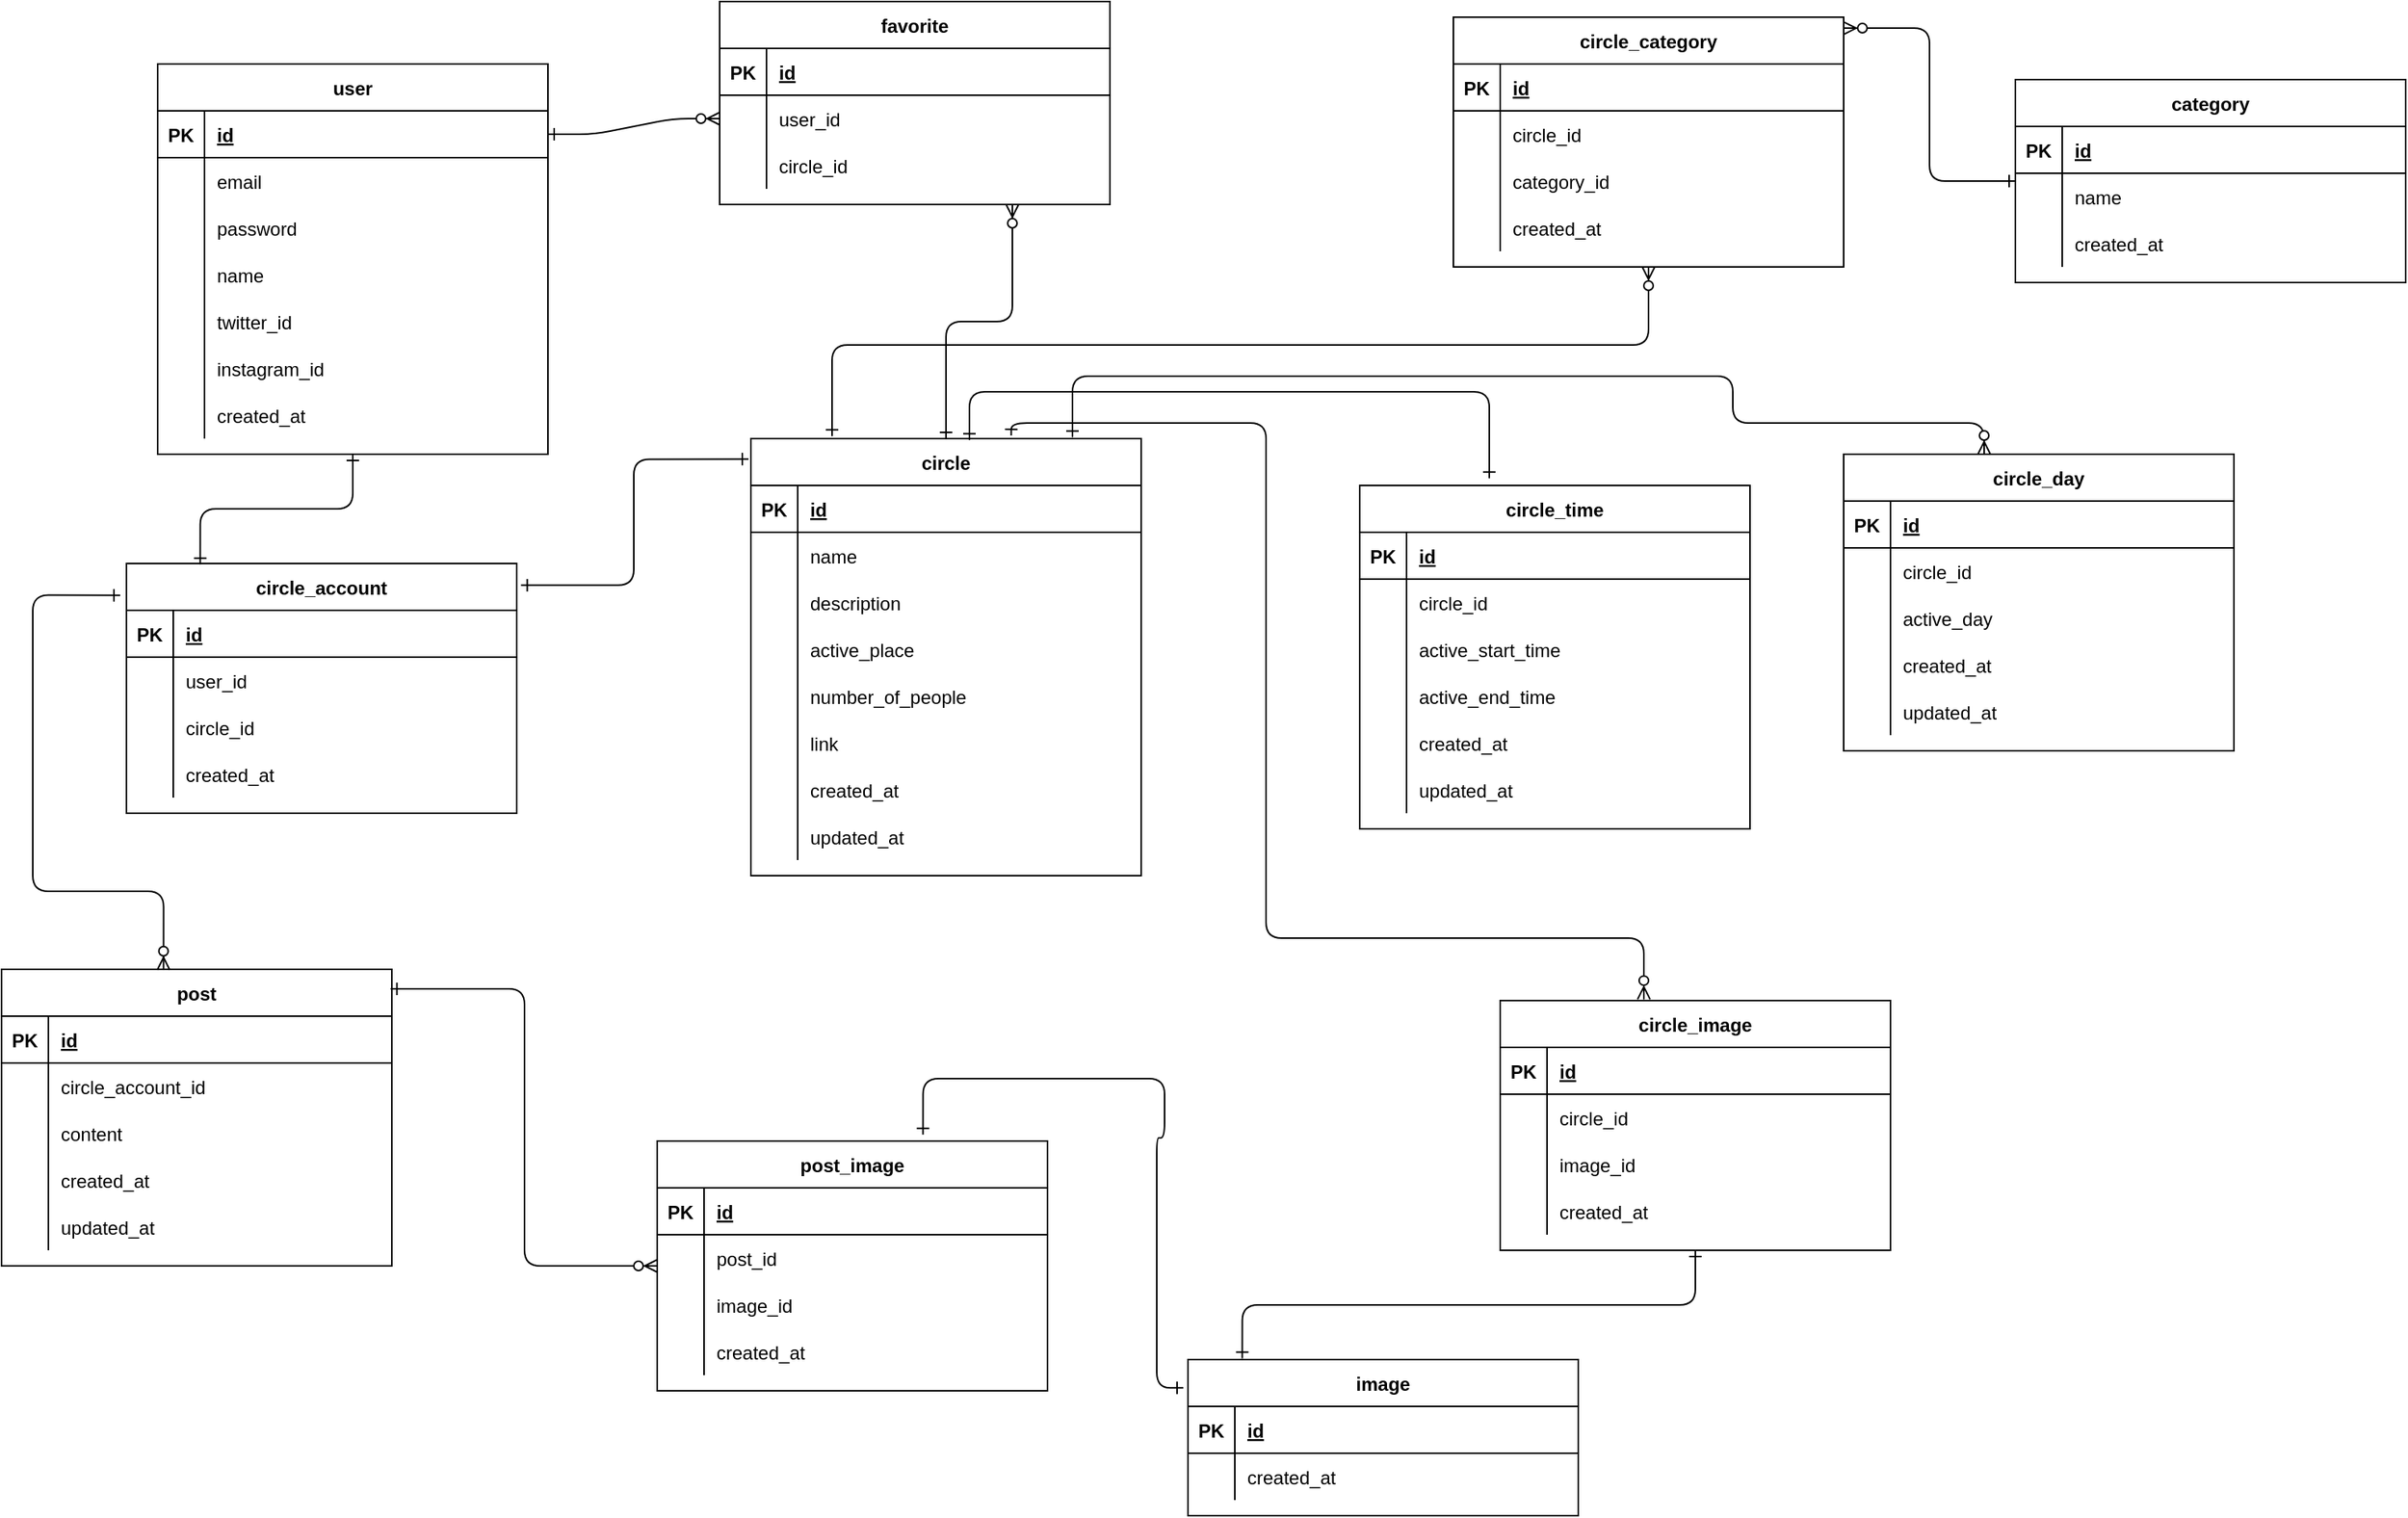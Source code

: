 <mxfile version="17.4.4" type="github">
  <diagram id="R2lEEEUBdFMjLlhIrx00" name="Page-1">
    <mxGraphModel dx="1186" dy="763" grid="1" gridSize="10" guides="1" tooltips="1" connect="1" arrows="1" fold="1" page="1" pageScale="1" pageWidth="850" pageHeight="1100" math="0" shadow="0" extFonts="Permanent Marker^https://fonts.googleapis.com/css?family=Permanent+Marker">
      <root>
        <mxCell id="0" />
        <mxCell id="1" parent="0" />
        <mxCell id="C-vyLk0tnHw3VtMMgP7b-1" value="" style="edgeStyle=entityRelationEdgeStyle;endArrow=ERzeroToMany;startArrow=ERone;endFill=1;startFill=0;" parent="1" source="C-vyLk0tnHw3VtMMgP7b-24" target="C-vyLk0tnHw3VtMMgP7b-6" edge="1">
          <mxGeometry width="100" height="100" relative="1" as="geometry">
            <mxPoint x="340" y="720" as="sourcePoint" />
            <mxPoint x="440" y="620" as="targetPoint" />
          </mxGeometry>
        </mxCell>
        <mxCell id="C-vyLk0tnHw3VtMMgP7b-2" value="favorite" style="shape=table;startSize=30;container=1;collapsible=1;childLayout=tableLayout;fixedRows=1;rowLines=0;fontStyle=1;align=center;resizeLast=1;" parent="1" vertex="1">
          <mxGeometry x="480" y="80" width="250" height="130" as="geometry" />
        </mxCell>
        <mxCell id="C-vyLk0tnHw3VtMMgP7b-3" value="" style="shape=partialRectangle;collapsible=0;dropTarget=0;pointerEvents=0;fillColor=none;points=[[0,0.5],[1,0.5]];portConstraint=eastwest;top=0;left=0;right=0;bottom=1;" parent="C-vyLk0tnHw3VtMMgP7b-2" vertex="1">
          <mxGeometry y="30" width="250" height="30" as="geometry" />
        </mxCell>
        <mxCell id="C-vyLk0tnHw3VtMMgP7b-4" value="PK" style="shape=partialRectangle;overflow=hidden;connectable=0;fillColor=none;top=0;left=0;bottom=0;right=0;fontStyle=1;" parent="C-vyLk0tnHw3VtMMgP7b-3" vertex="1">
          <mxGeometry width="30" height="30" as="geometry">
            <mxRectangle width="30" height="30" as="alternateBounds" />
          </mxGeometry>
        </mxCell>
        <mxCell id="C-vyLk0tnHw3VtMMgP7b-5" value="id" style="shape=partialRectangle;overflow=hidden;connectable=0;fillColor=none;top=0;left=0;bottom=0;right=0;align=left;spacingLeft=6;fontStyle=5;" parent="C-vyLk0tnHw3VtMMgP7b-3" vertex="1">
          <mxGeometry x="30" width="220" height="30" as="geometry">
            <mxRectangle width="220" height="30" as="alternateBounds" />
          </mxGeometry>
        </mxCell>
        <mxCell id="C-vyLk0tnHw3VtMMgP7b-6" value="" style="shape=partialRectangle;collapsible=0;dropTarget=0;pointerEvents=0;fillColor=none;points=[[0,0.5],[1,0.5]];portConstraint=eastwest;top=0;left=0;right=0;bottom=0;" parent="C-vyLk0tnHw3VtMMgP7b-2" vertex="1">
          <mxGeometry y="60" width="250" height="30" as="geometry" />
        </mxCell>
        <mxCell id="C-vyLk0tnHw3VtMMgP7b-7" value="" style="shape=partialRectangle;overflow=hidden;connectable=0;fillColor=none;top=0;left=0;bottom=0;right=0;" parent="C-vyLk0tnHw3VtMMgP7b-6" vertex="1">
          <mxGeometry width="30" height="30" as="geometry">
            <mxRectangle width="30" height="30" as="alternateBounds" />
          </mxGeometry>
        </mxCell>
        <mxCell id="C-vyLk0tnHw3VtMMgP7b-8" value="user_id" style="shape=partialRectangle;overflow=hidden;connectable=0;fillColor=none;top=0;left=0;bottom=0;right=0;align=left;spacingLeft=6;" parent="C-vyLk0tnHw3VtMMgP7b-6" vertex="1">
          <mxGeometry x="30" width="220" height="30" as="geometry">
            <mxRectangle width="220" height="30" as="alternateBounds" />
          </mxGeometry>
        </mxCell>
        <mxCell id="C-vyLk0tnHw3VtMMgP7b-9" value="" style="shape=partialRectangle;collapsible=0;dropTarget=0;pointerEvents=0;fillColor=none;points=[[0,0.5],[1,0.5]];portConstraint=eastwest;top=0;left=0;right=0;bottom=0;" parent="C-vyLk0tnHw3VtMMgP7b-2" vertex="1">
          <mxGeometry y="90" width="250" height="30" as="geometry" />
        </mxCell>
        <mxCell id="C-vyLk0tnHw3VtMMgP7b-10" value="" style="shape=partialRectangle;overflow=hidden;connectable=0;fillColor=none;top=0;left=0;bottom=0;right=0;" parent="C-vyLk0tnHw3VtMMgP7b-9" vertex="1">
          <mxGeometry width="30" height="30" as="geometry">
            <mxRectangle width="30" height="30" as="alternateBounds" />
          </mxGeometry>
        </mxCell>
        <mxCell id="C-vyLk0tnHw3VtMMgP7b-11" value="circle_id" style="shape=partialRectangle;overflow=hidden;connectable=0;fillColor=none;top=0;left=0;bottom=0;right=0;align=left;spacingLeft=6;" parent="C-vyLk0tnHw3VtMMgP7b-9" vertex="1">
          <mxGeometry x="30" width="220" height="30" as="geometry">
            <mxRectangle width="220" height="30" as="alternateBounds" />
          </mxGeometry>
        </mxCell>
        <mxCell id="C-vyLk0tnHw3VtMMgP7b-23" value="user" style="shape=table;startSize=30;container=1;collapsible=1;childLayout=tableLayout;fixedRows=1;rowLines=0;fontStyle=1;align=center;resizeLast=1;" parent="1" vertex="1">
          <mxGeometry x="120" y="120" width="250" height="250" as="geometry" />
        </mxCell>
        <mxCell id="C-vyLk0tnHw3VtMMgP7b-24" value="" style="shape=partialRectangle;collapsible=0;dropTarget=0;pointerEvents=0;fillColor=none;points=[[0,0.5],[1,0.5]];portConstraint=eastwest;top=0;left=0;right=0;bottom=1;" parent="C-vyLk0tnHw3VtMMgP7b-23" vertex="1">
          <mxGeometry y="30" width="250" height="30" as="geometry" />
        </mxCell>
        <mxCell id="C-vyLk0tnHw3VtMMgP7b-25" value="PK" style="shape=partialRectangle;overflow=hidden;connectable=0;fillColor=none;top=0;left=0;bottom=0;right=0;fontStyle=1;" parent="C-vyLk0tnHw3VtMMgP7b-24" vertex="1">
          <mxGeometry width="30" height="30" as="geometry">
            <mxRectangle width="30" height="30" as="alternateBounds" />
          </mxGeometry>
        </mxCell>
        <mxCell id="C-vyLk0tnHw3VtMMgP7b-26" value="id" style="shape=partialRectangle;overflow=hidden;connectable=0;fillColor=none;top=0;left=0;bottom=0;right=0;align=left;spacingLeft=6;fontStyle=5;" parent="C-vyLk0tnHw3VtMMgP7b-24" vertex="1">
          <mxGeometry x="30" width="220" height="30" as="geometry">
            <mxRectangle width="220" height="30" as="alternateBounds" />
          </mxGeometry>
        </mxCell>
        <mxCell id="C-vyLk0tnHw3VtMMgP7b-27" value="" style="shape=partialRectangle;collapsible=0;dropTarget=0;pointerEvents=0;fillColor=none;points=[[0,0.5],[1,0.5]];portConstraint=eastwest;top=0;left=0;right=0;bottom=0;" parent="C-vyLk0tnHw3VtMMgP7b-23" vertex="1">
          <mxGeometry y="60" width="250" height="30" as="geometry" />
        </mxCell>
        <mxCell id="C-vyLk0tnHw3VtMMgP7b-28" value="" style="shape=partialRectangle;overflow=hidden;connectable=0;fillColor=none;top=0;left=0;bottom=0;right=0;" parent="C-vyLk0tnHw3VtMMgP7b-27" vertex="1">
          <mxGeometry width="30" height="30" as="geometry">
            <mxRectangle width="30" height="30" as="alternateBounds" />
          </mxGeometry>
        </mxCell>
        <mxCell id="C-vyLk0tnHw3VtMMgP7b-29" value="email" style="shape=partialRectangle;overflow=hidden;connectable=0;fillColor=none;top=0;left=0;bottom=0;right=0;align=left;spacingLeft=6;" parent="C-vyLk0tnHw3VtMMgP7b-27" vertex="1">
          <mxGeometry x="30" width="220" height="30" as="geometry">
            <mxRectangle width="220" height="30" as="alternateBounds" />
          </mxGeometry>
        </mxCell>
        <mxCell id="6FlEgVxSgksYPIEZWojs-1" value="" style="shape=partialRectangle;collapsible=0;dropTarget=0;pointerEvents=0;fillColor=none;points=[[0,0.5],[1,0.5]];portConstraint=eastwest;top=0;left=0;right=0;bottom=0;" parent="C-vyLk0tnHw3VtMMgP7b-23" vertex="1">
          <mxGeometry y="90" width="250" height="30" as="geometry" />
        </mxCell>
        <mxCell id="6FlEgVxSgksYPIEZWojs-2" value="" style="shape=partialRectangle;overflow=hidden;connectable=0;fillColor=none;top=0;left=0;bottom=0;right=0;" parent="6FlEgVxSgksYPIEZWojs-1" vertex="1">
          <mxGeometry width="30" height="30" as="geometry">
            <mxRectangle width="30" height="30" as="alternateBounds" />
          </mxGeometry>
        </mxCell>
        <mxCell id="6FlEgVxSgksYPIEZWojs-3" value="password" style="shape=partialRectangle;overflow=hidden;connectable=0;fillColor=none;top=0;left=0;bottom=0;right=0;align=left;spacingLeft=6;" parent="6FlEgVxSgksYPIEZWojs-1" vertex="1">
          <mxGeometry x="30" width="220" height="30" as="geometry">
            <mxRectangle width="220" height="30" as="alternateBounds" />
          </mxGeometry>
        </mxCell>
        <mxCell id="6FlEgVxSgksYPIEZWojs-30" value="" style="shape=partialRectangle;collapsible=0;dropTarget=0;pointerEvents=0;fillColor=none;points=[[0,0.5],[1,0.5]];portConstraint=eastwest;top=0;left=0;right=0;bottom=0;" parent="C-vyLk0tnHw3VtMMgP7b-23" vertex="1">
          <mxGeometry y="120" width="250" height="30" as="geometry" />
        </mxCell>
        <mxCell id="6FlEgVxSgksYPIEZWojs-31" value="" style="shape=partialRectangle;overflow=hidden;connectable=0;fillColor=none;top=0;left=0;bottom=0;right=0;" parent="6FlEgVxSgksYPIEZWojs-30" vertex="1">
          <mxGeometry width="30" height="30" as="geometry">
            <mxRectangle width="30" height="30" as="alternateBounds" />
          </mxGeometry>
        </mxCell>
        <mxCell id="6FlEgVxSgksYPIEZWojs-32" value="name" style="shape=partialRectangle;overflow=hidden;connectable=0;fillColor=none;top=0;left=0;bottom=0;right=0;align=left;spacingLeft=6;" parent="6FlEgVxSgksYPIEZWojs-30" vertex="1">
          <mxGeometry x="30" width="220" height="30" as="geometry">
            <mxRectangle width="220" height="30" as="alternateBounds" />
          </mxGeometry>
        </mxCell>
        <mxCell id="6FlEgVxSgksYPIEZWojs-17" value="" style="shape=partialRectangle;collapsible=0;dropTarget=0;pointerEvents=0;fillColor=none;points=[[0,0.5],[1,0.5]];portConstraint=eastwest;top=0;left=0;right=0;bottom=0;" parent="C-vyLk0tnHw3VtMMgP7b-23" vertex="1">
          <mxGeometry y="150" width="250" height="30" as="geometry" />
        </mxCell>
        <mxCell id="6FlEgVxSgksYPIEZWojs-18" value="" style="shape=partialRectangle;overflow=hidden;connectable=0;fillColor=none;top=0;left=0;bottom=0;right=0;" parent="6FlEgVxSgksYPIEZWojs-17" vertex="1">
          <mxGeometry width="30" height="30" as="geometry">
            <mxRectangle width="30" height="30" as="alternateBounds" />
          </mxGeometry>
        </mxCell>
        <mxCell id="6FlEgVxSgksYPIEZWojs-19" value="twitter_id" style="shape=partialRectangle;overflow=hidden;connectable=0;fillColor=none;top=0;left=0;bottom=0;right=0;align=left;spacingLeft=6;" parent="6FlEgVxSgksYPIEZWojs-17" vertex="1">
          <mxGeometry x="30" width="220" height="30" as="geometry">
            <mxRectangle width="220" height="30" as="alternateBounds" />
          </mxGeometry>
        </mxCell>
        <mxCell id="6FlEgVxSgksYPIEZWojs-20" value="" style="shape=partialRectangle;collapsible=0;dropTarget=0;pointerEvents=0;fillColor=none;points=[[0,0.5],[1,0.5]];portConstraint=eastwest;top=0;left=0;right=0;bottom=0;" parent="C-vyLk0tnHw3VtMMgP7b-23" vertex="1">
          <mxGeometry y="180" width="250" height="30" as="geometry" />
        </mxCell>
        <mxCell id="6FlEgVxSgksYPIEZWojs-21" value="" style="shape=partialRectangle;overflow=hidden;connectable=0;fillColor=none;top=0;left=0;bottom=0;right=0;" parent="6FlEgVxSgksYPIEZWojs-20" vertex="1">
          <mxGeometry width="30" height="30" as="geometry">
            <mxRectangle width="30" height="30" as="alternateBounds" />
          </mxGeometry>
        </mxCell>
        <mxCell id="6FlEgVxSgksYPIEZWojs-22" value="instagram_id" style="shape=partialRectangle;overflow=hidden;connectable=0;fillColor=none;top=0;left=0;bottom=0;right=0;align=left;spacingLeft=6;" parent="6FlEgVxSgksYPIEZWojs-20" vertex="1">
          <mxGeometry x="30" width="220" height="30" as="geometry">
            <mxRectangle width="220" height="30" as="alternateBounds" />
          </mxGeometry>
        </mxCell>
        <mxCell id="6FlEgVxSgksYPIEZWojs-4" value="" style="shape=partialRectangle;collapsible=0;dropTarget=0;pointerEvents=0;fillColor=none;points=[[0,0.5],[1,0.5]];portConstraint=eastwest;top=0;left=0;right=0;bottom=0;" parent="C-vyLk0tnHw3VtMMgP7b-23" vertex="1">
          <mxGeometry y="210" width="250" height="30" as="geometry" />
        </mxCell>
        <mxCell id="6FlEgVxSgksYPIEZWojs-5" value="" style="shape=partialRectangle;overflow=hidden;connectable=0;fillColor=none;top=0;left=0;bottom=0;right=0;" parent="6FlEgVxSgksYPIEZWojs-4" vertex="1">
          <mxGeometry width="30" height="30" as="geometry">
            <mxRectangle width="30" height="30" as="alternateBounds" />
          </mxGeometry>
        </mxCell>
        <mxCell id="6FlEgVxSgksYPIEZWojs-6" value="created_at" style="shape=partialRectangle;overflow=hidden;connectable=0;fillColor=none;top=0;left=0;bottom=0;right=0;align=left;spacingLeft=6;" parent="6FlEgVxSgksYPIEZWojs-4" vertex="1">
          <mxGeometry x="30" width="220" height="30" as="geometry">
            <mxRectangle width="220" height="30" as="alternateBounds" />
          </mxGeometry>
        </mxCell>
        <mxCell id="6FlEgVxSgksYPIEZWojs-33" value="circle" style="shape=table;startSize=30;container=1;collapsible=1;childLayout=tableLayout;fixedRows=1;rowLines=0;fontStyle=1;align=center;resizeLast=1;" parent="1" vertex="1">
          <mxGeometry x="500" y="360" width="250" height="280" as="geometry" />
        </mxCell>
        <mxCell id="6FlEgVxSgksYPIEZWojs-34" value="" style="shape=partialRectangle;collapsible=0;dropTarget=0;pointerEvents=0;fillColor=none;points=[[0,0.5],[1,0.5]];portConstraint=eastwest;top=0;left=0;right=0;bottom=1;" parent="6FlEgVxSgksYPIEZWojs-33" vertex="1">
          <mxGeometry y="30" width="250" height="30" as="geometry" />
        </mxCell>
        <mxCell id="6FlEgVxSgksYPIEZWojs-35" value="PK" style="shape=partialRectangle;overflow=hidden;connectable=0;fillColor=none;top=0;left=0;bottom=0;right=0;fontStyle=1;" parent="6FlEgVxSgksYPIEZWojs-34" vertex="1">
          <mxGeometry width="30" height="30" as="geometry">
            <mxRectangle width="30" height="30" as="alternateBounds" />
          </mxGeometry>
        </mxCell>
        <mxCell id="6FlEgVxSgksYPIEZWojs-36" value="id" style="shape=partialRectangle;overflow=hidden;connectable=0;fillColor=none;top=0;left=0;bottom=0;right=0;align=left;spacingLeft=6;fontStyle=5;" parent="6FlEgVxSgksYPIEZWojs-34" vertex="1">
          <mxGeometry x="30" width="220" height="30" as="geometry">
            <mxRectangle width="220" height="30" as="alternateBounds" />
          </mxGeometry>
        </mxCell>
        <mxCell id="6FlEgVxSgksYPIEZWojs-40" value="" style="shape=partialRectangle;collapsible=0;dropTarget=0;pointerEvents=0;fillColor=none;points=[[0,0.5],[1,0.5]];portConstraint=eastwest;top=0;left=0;right=0;bottom=0;" parent="6FlEgVxSgksYPIEZWojs-33" vertex="1">
          <mxGeometry y="60" width="250" height="30" as="geometry" />
        </mxCell>
        <mxCell id="6FlEgVxSgksYPIEZWojs-41" value="" style="shape=partialRectangle;overflow=hidden;connectable=0;fillColor=none;top=0;left=0;bottom=0;right=0;" parent="6FlEgVxSgksYPIEZWojs-40" vertex="1">
          <mxGeometry width="30" height="30" as="geometry">
            <mxRectangle width="30" height="30" as="alternateBounds" />
          </mxGeometry>
        </mxCell>
        <mxCell id="6FlEgVxSgksYPIEZWojs-42" value="name" style="shape=partialRectangle;overflow=hidden;connectable=0;fillColor=none;top=0;left=0;bottom=0;right=0;align=left;spacingLeft=6;" parent="6FlEgVxSgksYPIEZWojs-40" vertex="1">
          <mxGeometry x="30" width="220" height="30" as="geometry">
            <mxRectangle width="220" height="30" as="alternateBounds" />
          </mxGeometry>
        </mxCell>
        <mxCell id="6FlEgVxSgksYPIEZWojs-44" value="" style="shape=partialRectangle;collapsible=0;dropTarget=0;pointerEvents=0;fillColor=none;points=[[0,0.5],[1,0.5]];portConstraint=eastwest;top=0;left=0;right=0;bottom=0;" parent="6FlEgVxSgksYPIEZWojs-33" vertex="1">
          <mxGeometry y="90" width="250" height="30" as="geometry" />
        </mxCell>
        <mxCell id="6FlEgVxSgksYPIEZWojs-45" value="" style="shape=partialRectangle;overflow=hidden;connectable=0;fillColor=none;top=0;left=0;bottom=0;right=0;" parent="6FlEgVxSgksYPIEZWojs-44" vertex="1">
          <mxGeometry width="30" height="30" as="geometry">
            <mxRectangle width="30" height="30" as="alternateBounds" />
          </mxGeometry>
        </mxCell>
        <mxCell id="6FlEgVxSgksYPIEZWojs-46" value="description" style="shape=partialRectangle;overflow=hidden;connectable=0;fillColor=none;top=0;left=0;bottom=0;right=0;align=left;spacingLeft=6;" parent="6FlEgVxSgksYPIEZWojs-44" vertex="1">
          <mxGeometry x="30" width="220" height="30" as="geometry">
            <mxRectangle width="220" height="30" as="alternateBounds" />
          </mxGeometry>
        </mxCell>
        <mxCell id="6FlEgVxSgksYPIEZWojs-47" value="" style="shape=partialRectangle;collapsible=0;dropTarget=0;pointerEvents=0;fillColor=none;points=[[0,0.5],[1,0.5]];portConstraint=eastwest;top=0;left=0;right=0;bottom=0;" parent="6FlEgVxSgksYPIEZWojs-33" vertex="1">
          <mxGeometry y="120" width="250" height="30" as="geometry" />
        </mxCell>
        <mxCell id="6FlEgVxSgksYPIEZWojs-48" value="" style="shape=partialRectangle;overflow=hidden;connectable=0;fillColor=none;top=0;left=0;bottom=0;right=0;" parent="6FlEgVxSgksYPIEZWojs-47" vertex="1">
          <mxGeometry width="30" height="30" as="geometry">
            <mxRectangle width="30" height="30" as="alternateBounds" />
          </mxGeometry>
        </mxCell>
        <mxCell id="6FlEgVxSgksYPIEZWojs-49" value="active_place" style="shape=partialRectangle;overflow=hidden;connectable=0;fillColor=none;top=0;left=0;bottom=0;right=0;align=left;spacingLeft=6;" parent="6FlEgVxSgksYPIEZWojs-47" vertex="1">
          <mxGeometry x="30" width="220" height="30" as="geometry">
            <mxRectangle width="220" height="30" as="alternateBounds" />
          </mxGeometry>
        </mxCell>
        <mxCell id="6FlEgVxSgksYPIEZWojs-56" value="" style="shape=partialRectangle;collapsible=0;dropTarget=0;pointerEvents=0;fillColor=none;points=[[0,0.5],[1,0.5]];portConstraint=eastwest;top=0;left=0;right=0;bottom=0;" parent="6FlEgVxSgksYPIEZWojs-33" vertex="1">
          <mxGeometry y="150" width="250" height="30" as="geometry" />
        </mxCell>
        <mxCell id="6FlEgVxSgksYPIEZWojs-57" value="" style="shape=partialRectangle;overflow=hidden;connectable=0;fillColor=none;top=0;left=0;bottom=0;right=0;" parent="6FlEgVxSgksYPIEZWojs-56" vertex="1">
          <mxGeometry width="30" height="30" as="geometry">
            <mxRectangle width="30" height="30" as="alternateBounds" />
          </mxGeometry>
        </mxCell>
        <mxCell id="6FlEgVxSgksYPIEZWojs-58" value="number_of_people" style="shape=partialRectangle;overflow=hidden;connectable=0;fillColor=none;top=0;left=0;bottom=0;right=0;align=left;spacingLeft=6;" parent="6FlEgVxSgksYPIEZWojs-56" vertex="1">
          <mxGeometry x="30" width="220" height="30" as="geometry">
            <mxRectangle width="220" height="30" as="alternateBounds" />
          </mxGeometry>
        </mxCell>
        <mxCell id="6FlEgVxSgksYPIEZWojs-136" value="" style="shape=partialRectangle;collapsible=0;dropTarget=0;pointerEvents=0;fillColor=none;points=[[0,0.5],[1,0.5]];portConstraint=eastwest;top=0;left=0;right=0;bottom=0;" parent="6FlEgVxSgksYPIEZWojs-33" vertex="1">
          <mxGeometry y="180" width="250" height="30" as="geometry" />
        </mxCell>
        <mxCell id="6FlEgVxSgksYPIEZWojs-137" value="" style="shape=partialRectangle;overflow=hidden;connectable=0;fillColor=none;top=0;left=0;bottom=0;right=0;" parent="6FlEgVxSgksYPIEZWojs-136" vertex="1">
          <mxGeometry width="30" height="30" as="geometry">
            <mxRectangle width="30" height="30" as="alternateBounds" />
          </mxGeometry>
        </mxCell>
        <mxCell id="6FlEgVxSgksYPIEZWojs-138" value="link" style="shape=partialRectangle;overflow=hidden;connectable=0;fillColor=none;top=0;left=0;bottom=0;right=0;align=left;spacingLeft=6;" parent="6FlEgVxSgksYPIEZWojs-136" vertex="1">
          <mxGeometry x="30" width="220" height="30" as="geometry">
            <mxRectangle width="220" height="30" as="alternateBounds" />
          </mxGeometry>
        </mxCell>
        <mxCell id="6FlEgVxSgksYPIEZWojs-59" value="" style="shape=partialRectangle;collapsible=0;dropTarget=0;pointerEvents=0;fillColor=none;points=[[0,0.5],[1,0.5]];portConstraint=eastwest;top=0;left=0;right=0;bottom=0;" parent="6FlEgVxSgksYPIEZWojs-33" vertex="1">
          <mxGeometry y="210" width="250" height="30" as="geometry" />
        </mxCell>
        <mxCell id="6FlEgVxSgksYPIEZWojs-60" value="" style="shape=partialRectangle;overflow=hidden;connectable=0;fillColor=none;top=0;left=0;bottom=0;right=0;" parent="6FlEgVxSgksYPIEZWojs-59" vertex="1">
          <mxGeometry width="30" height="30" as="geometry">
            <mxRectangle width="30" height="30" as="alternateBounds" />
          </mxGeometry>
        </mxCell>
        <mxCell id="6FlEgVxSgksYPIEZWojs-61" value="created_at" style="shape=partialRectangle;overflow=hidden;connectable=0;fillColor=none;top=0;left=0;bottom=0;right=0;align=left;spacingLeft=6;" parent="6FlEgVxSgksYPIEZWojs-59" vertex="1">
          <mxGeometry x="30" width="220" height="30" as="geometry">
            <mxRectangle width="220" height="30" as="alternateBounds" />
          </mxGeometry>
        </mxCell>
        <mxCell id="6FlEgVxSgksYPIEZWojs-62" value="" style="shape=partialRectangle;collapsible=0;dropTarget=0;pointerEvents=0;fillColor=none;points=[[0,0.5],[1,0.5]];portConstraint=eastwest;top=0;left=0;right=0;bottom=0;" parent="6FlEgVxSgksYPIEZWojs-33" vertex="1">
          <mxGeometry y="240" width="250" height="30" as="geometry" />
        </mxCell>
        <mxCell id="6FlEgVxSgksYPIEZWojs-63" value="" style="shape=partialRectangle;overflow=hidden;connectable=0;fillColor=none;top=0;left=0;bottom=0;right=0;" parent="6FlEgVxSgksYPIEZWojs-62" vertex="1">
          <mxGeometry width="30" height="30" as="geometry">
            <mxRectangle width="30" height="30" as="alternateBounds" />
          </mxGeometry>
        </mxCell>
        <mxCell id="6FlEgVxSgksYPIEZWojs-64" value="updated_at" style="shape=partialRectangle;overflow=hidden;connectable=0;fillColor=none;top=0;left=0;bottom=0;right=0;align=left;spacingLeft=6;" parent="6FlEgVxSgksYPIEZWojs-62" vertex="1">
          <mxGeometry x="30" width="220" height="30" as="geometry">
            <mxRectangle width="220" height="30" as="alternateBounds" />
          </mxGeometry>
        </mxCell>
        <mxCell id="6FlEgVxSgksYPIEZWojs-43" value="" style="endArrow=ERzeroToMany;startArrow=ERone;endFill=1;startFill=0;exitX=0.5;exitY=0;exitDx=0;exitDy=0;entryX=0.75;entryY=1;entryDx=0;entryDy=0;edgeStyle=orthogonalEdgeStyle;" parent="1" source="6FlEgVxSgksYPIEZWojs-33" target="C-vyLk0tnHw3VtMMgP7b-2" edge="1">
          <mxGeometry width="100" height="100" relative="1" as="geometry">
            <mxPoint x="660" y="280" as="sourcePoint" />
            <mxPoint x="740" y="310" as="targetPoint" />
          </mxGeometry>
        </mxCell>
        <mxCell id="6FlEgVxSgksYPIEZWojs-65" value="circle_image" style="shape=table;startSize=30;container=1;collapsible=1;childLayout=tableLayout;fixedRows=1;rowLines=0;fontStyle=1;align=center;resizeLast=1;" parent="1" vertex="1">
          <mxGeometry x="980" y="720" width="250" height="160" as="geometry" />
        </mxCell>
        <mxCell id="6FlEgVxSgksYPIEZWojs-66" value="" style="shape=partialRectangle;collapsible=0;dropTarget=0;pointerEvents=0;fillColor=none;points=[[0,0.5],[1,0.5]];portConstraint=eastwest;top=0;left=0;right=0;bottom=1;" parent="6FlEgVxSgksYPIEZWojs-65" vertex="1">
          <mxGeometry y="30" width="250" height="30" as="geometry" />
        </mxCell>
        <mxCell id="6FlEgVxSgksYPIEZWojs-67" value="PK" style="shape=partialRectangle;overflow=hidden;connectable=0;fillColor=none;top=0;left=0;bottom=0;right=0;fontStyle=1;" parent="6FlEgVxSgksYPIEZWojs-66" vertex="1">
          <mxGeometry width="30" height="30" as="geometry">
            <mxRectangle width="30" height="30" as="alternateBounds" />
          </mxGeometry>
        </mxCell>
        <mxCell id="6FlEgVxSgksYPIEZWojs-68" value="id" style="shape=partialRectangle;overflow=hidden;connectable=0;fillColor=none;top=0;left=0;bottom=0;right=0;align=left;spacingLeft=6;fontStyle=5;" parent="6FlEgVxSgksYPIEZWojs-66" vertex="1">
          <mxGeometry x="30" width="220" height="30" as="geometry">
            <mxRectangle width="220" height="30" as="alternateBounds" />
          </mxGeometry>
        </mxCell>
        <mxCell id="6FlEgVxSgksYPIEZWojs-69" value="" style="shape=partialRectangle;collapsible=0;dropTarget=0;pointerEvents=0;fillColor=none;points=[[0,0.5],[1,0.5]];portConstraint=eastwest;top=0;left=0;right=0;bottom=0;" parent="6FlEgVxSgksYPIEZWojs-65" vertex="1">
          <mxGeometry y="60" width="250" height="30" as="geometry" />
        </mxCell>
        <mxCell id="6FlEgVxSgksYPIEZWojs-70" value="" style="shape=partialRectangle;overflow=hidden;connectable=0;fillColor=none;top=0;left=0;bottom=0;right=0;" parent="6FlEgVxSgksYPIEZWojs-69" vertex="1">
          <mxGeometry width="30" height="30" as="geometry">
            <mxRectangle width="30" height="30" as="alternateBounds" />
          </mxGeometry>
        </mxCell>
        <mxCell id="6FlEgVxSgksYPIEZWojs-71" value="circle_id" style="shape=partialRectangle;overflow=hidden;connectable=0;fillColor=none;top=0;left=0;bottom=0;right=0;align=left;spacingLeft=6;" parent="6FlEgVxSgksYPIEZWojs-69" vertex="1">
          <mxGeometry x="30" width="220" height="30" as="geometry">
            <mxRectangle width="220" height="30" as="alternateBounds" />
          </mxGeometry>
        </mxCell>
        <mxCell id="6FlEgVxSgksYPIEZWojs-72" value="" style="shape=partialRectangle;collapsible=0;dropTarget=0;pointerEvents=0;fillColor=none;points=[[0,0.5],[1,0.5]];portConstraint=eastwest;top=0;left=0;right=0;bottom=0;" parent="6FlEgVxSgksYPIEZWojs-65" vertex="1">
          <mxGeometry y="90" width="250" height="30" as="geometry" />
        </mxCell>
        <mxCell id="6FlEgVxSgksYPIEZWojs-73" value="" style="shape=partialRectangle;overflow=hidden;connectable=0;fillColor=none;top=0;left=0;bottom=0;right=0;" parent="6FlEgVxSgksYPIEZWojs-72" vertex="1">
          <mxGeometry width="30" height="30" as="geometry">
            <mxRectangle width="30" height="30" as="alternateBounds" />
          </mxGeometry>
        </mxCell>
        <mxCell id="6FlEgVxSgksYPIEZWojs-74" value="image_id" style="shape=partialRectangle;overflow=hidden;connectable=0;fillColor=none;top=0;left=0;bottom=0;right=0;align=left;spacingLeft=6;" parent="6FlEgVxSgksYPIEZWojs-72" vertex="1">
          <mxGeometry x="30" width="220" height="30" as="geometry">
            <mxRectangle width="220" height="30" as="alternateBounds" />
          </mxGeometry>
        </mxCell>
        <mxCell id="6FlEgVxSgksYPIEZWojs-90" value="" style="shape=partialRectangle;collapsible=0;dropTarget=0;pointerEvents=0;fillColor=none;points=[[0,0.5],[1,0.5]];portConstraint=eastwest;top=0;left=0;right=0;bottom=0;" parent="6FlEgVxSgksYPIEZWojs-65" vertex="1">
          <mxGeometry y="120" width="250" height="30" as="geometry" />
        </mxCell>
        <mxCell id="6FlEgVxSgksYPIEZWojs-91" value="" style="shape=partialRectangle;overflow=hidden;connectable=0;fillColor=none;top=0;left=0;bottom=0;right=0;" parent="6FlEgVxSgksYPIEZWojs-90" vertex="1">
          <mxGeometry width="30" height="30" as="geometry">
            <mxRectangle width="30" height="30" as="alternateBounds" />
          </mxGeometry>
        </mxCell>
        <mxCell id="6FlEgVxSgksYPIEZWojs-92" value="created_at" style="shape=partialRectangle;overflow=hidden;connectable=0;fillColor=none;top=0;left=0;bottom=0;right=0;align=left;spacingLeft=6;" parent="6FlEgVxSgksYPIEZWojs-90" vertex="1">
          <mxGeometry x="30" width="220" height="30" as="geometry">
            <mxRectangle width="220" height="30" as="alternateBounds" />
          </mxGeometry>
        </mxCell>
        <mxCell id="6FlEgVxSgksYPIEZWojs-93" value="image" style="shape=table;startSize=30;container=1;collapsible=1;childLayout=tableLayout;fixedRows=1;rowLines=0;fontStyle=1;align=center;resizeLast=1;" parent="1" vertex="1">
          <mxGeometry x="780" y="950" width="250" height="100" as="geometry" />
        </mxCell>
        <mxCell id="6FlEgVxSgksYPIEZWojs-94" value="" style="shape=partialRectangle;collapsible=0;dropTarget=0;pointerEvents=0;fillColor=none;points=[[0,0.5],[1,0.5]];portConstraint=eastwest;top=0;left=0;right=0;bottom=1;" parent="6FlEgVxSgksYPIEZWojs-93" vertex="1">
          <mxGeometry y="30" width="250" height="30" as="geometry" />
        </mxCell>
        <mxCell id="6FlEgVxSgksYPIEZWojs-95" value="PK" style="shape=partialRectangle;overflow=hidden;connectable=0;fillColor=none;top=0;left=0;bottom=0;right=0;fontStyle=1;" parent="6FlEgVxSgksYPIEZWojs-94" vertex="1">
          <mxGeometry width="30" height="30" as="geometry">
            <mxRectangle width="30" height="30" as="alternateBounds" />
          </mxGeometry>
        </mxCell>
        <mxCell id="6FlEgVxSgksYPIEZWojs-96" value="id" style="shape=partialRectangle;overflow=hidden;connectable=0;fillColor=none;top=0;left=0;bottom=0;right=0;align=left;spacingLeft=6;fontStyle=5;" parent="6FlEgVxSgksYPIEZWojs-94" vertex="1">
          <mxGeometry x="30" width="220" height="30" as="geometry">
            <mxRectangle width="220" height="30" as="alternateBounds" />
          </mxGeometry>
        </mxCell>
        <mxCell id="6FlEgVxSgksYPIEZWojs-103" value="" style="shape=partialRectangle;collapsible=0;dropTarget=0;pointerEvents=0;fillColor=none;points=[[0,0.5],[1,0.5]];portConstraint=eastwest;top=0;left=0;right=0;bottom=0;" parent="6FlEgVxSgksYPIEZWojs-93" vertex="1">
          <mxGeometry y="60" width="250" height="30" as="geometry" />
        </mxCell>
        <mxCell id="6FlEgVxSgksYPIEZWojs-104" value="" style="shape=partialRectangle;overflow=hidden;connectable=0;fillColor=none;top=0;left=0;bottom=0;right=0;" parent="6FlEgVxSgksYPIEZWojs-103" vertex="1">
          <mxGeometry width="30" height="30" as="geometry">
            <mxRectangle width="30" height="30" as="alternateBounds" />
          </mxGeometry>
        </mxCell>
        <mxCell id="6FlEgVxSgksYPIEZWojs-105" value="created_at" style="shape=partialRectangle;overflow=hidden;connectable=0;fillColor=none;top=0;left=0;bottom=0;right=0;align=left;spacingLeft=6;" parent="6FlEgVxSgksYPIEZWojs-103" vertex="1">
          <mxGeometry x="30" width="220" height="30" as="geometry">
            <mxRectangle width="220" height="30" as="alternateBounds" />
          </mxGeometry>
        </mxCell>
        <mxCell id="6FlEgVxSgksYPIEZWojs-106" value="" style="endArrow=ERzeroToMany;startArrow=ERone;endFill=1;startFill=0;exitX=0.667;exitY=-0.007;exitDx=0;exitDy=0;entryX=0.368;entryY=-0.005;entryDx=0;entryDy=0;exitPerimeter=0;entryPerimeter=0;edgeStyle=orthogonalEdgeStyle;" parent="1" source="6FlEgVxSgksYPIEZWojs-33" target="6FlEgVxSgksYPIEZWojs-65" edge="1">
          <mxGeometry width="100" height="100" relative="1" as="geometry">
            <mxPoint x="750" y="310.0" as="sourcePoint" />
            <mxPoint x="792.5" y="160" as="targetPoint" />
            <Array as="points">
              <mxPoint x="667" y="350" />
              <mxPoint x="830" y="350" />
              <mxPoint x="830" y="680" />
              <mxPoint x="1072" y="680" />
            </Array>
          </mxGeometry>
        </mxCell>
        <mxCell id="6FlEgVxSgksYPIEZWojs-107" value="" style="endArrow=ERone;startArrow=ERone;endFill=0;startFill=0;exitX=0.139;exitY=-0.008;exitDx=0;exitDy=0;exitPerimeter=0;edgeStyle=orthogonalEdgeStyle;" parent="1" source="6FlEgVxSgksYPIEZWojs-93" target="6FlEgVxSgksYPIEZWojs-65" edge="1">
          <mxGeometry width="100" height="100" relative="1" as="geometry">
            <mxPoint x="1119.75" y="220.04" as="sourcePoint" />
            <mxPoint x="1030" y="308.54" as="targetPoint" />
          </mxGeometry>
        </mxCell>
        <mxCell id="6FlEgVxSgksYPIEZWojs-108" value="circle_account" style="shape=table;startSize=30;container=1;collapsible=1;childLayout=tableLayout;fixedRows=1;rowLines=0;fontStyle=1;align=center;resizeLast=1;" parent="1" vertex="1">
          <mxGeometry x="100" y="440" width="250" height="160" as="geometry" />
        </mxCell>
        <mxCell id="6FlEgVxSgksYPIEZWojs-109" value="" style="shape=partialRectangle;collapsible=0;dropTarget=0;pointerEvents=0;fillColor=none;points=[[0,0.5],[1,0.5]];portConstraint=eastwest;top=0;left=0;right=0;bottom=1;" parent="6FlEgVxSgksYPIEZWojs-108" vertex="1">
          <mxGeometry y="30" width="250" height="30" as="geometry" />
        </mxCell>
        <mxCell id="6FlEgVxSgksYPIEZWojs-110" value="PK" style="shape=partialRectangle;overflow=hidden;connectable=0;fillColor=none;top=0;left=0;bottom=0;right=0;fontStyle=1;" parent="6FlEgVxSgksYPIEZWojs-109" vertex="1">
          <mxGeometry width="30" height="30" as="geometry">
            <mxRectangle width="30" height="30" as="alternateBounds" />
          </mxGeometry>
        </mxCell>
        <mxCell id="6FlEgVxSgksYPIEZWojs-111" value="id" style="shape=partialRectangle;overflow=hidden;connectable=0;fillColor=none;top=0;left=0;bottom=0;right=0;align=left;spacingLeft=6;fontStyle=5;" parent="6FlEgVxSgksYPIEZWojs-109" vertex="1">
          <mxGeometry x="30" width="220" height="30" as="geometry">
            <mxRectangle width="220" height="30" as="alternateBounds" />
          </mxGeometry>
        </mxCell>
        <mxCell id="6FlEgVxSgksYPIEZWojs-112" value="" style="shape=partialRectangle;collapsible=0;dropTarget=0;pointerEvents=0;fillColor=none;points=[[0,0.5],[1,0.5]];portConstraint=eastwest;top=0;left=0;right=0;bottom=0;" parent="6FlEgVxSgksYPIEZWojs-108" vertex="1">
          <mxGeometry y="60" width="250" height="30" as="geometry" />
        </mxCell>
        <mxCell id="6FlEgVxSgksYPIEZWojs-113" value="" style="shape=partialRectangle;overflow=hidden;connectable=0;fillColor=none;top=0;left=0;bottom=0;right=0;" parent="6FlEgVxSgksYPIEZWojs-112" vertex="1">
          <mxGeometry width="30" height="30" as="geometry">
            <mxRectangle width="30" height="30" as="alternateBounds" />
          </mxGeometry>
        </mxCell>
        <mxCell id="6FlEgVxSgksYPIEZWojs-114" value="user_id" style="shape=partialRectangle;overflow=hidden;connectable=0;fillColor=none;top=0;left=0;bottom=0;right=0;align=left;spacingLeft=6;" parent="6FlEgVxSgksYPIEZWojs-112" vertex="1">
          <mxGeometry x="30" width="220" height="30" as="geometry">
            <mxRectangle width="220" height="30" as="alternateBounds" />
          </mxGeometry>
        </mxCell>
        <mxCell id="6FlEgVxSgksYPIEZWojs-115" value="" style="shape=partialRectangle;collapsible=0;dropTarget=0;pointerEvents=0;fillColor=none;points=[[0,0.5],[1,0.5]];portConstraint=eastwest;top=0;left=0;right=0;bottom=0;" parent="6FlEgVxSgksYPIEZWojs-108" vertex="1">
          <mxGeometry y="90" width="250" height="30" as="geometry" />
        </mxCell>
        <mxCell id="6FlEgVxSgksYPIEZWojs-116" value="" style="shape=partialRectangle;overflow=hidden;connectable=0;fillColor=none;top=0;left=0;bottom=0;right=0;" parent="6FlEgVxSgksYPIEZWojs-115" vertex="1">
          <mxGeometry width="30" height="30" as="geometry">
            <mxRectangle width="30" height="30" as="alternateBounds" />
          </mxGeometry>
        </mxCell>
        <mxCell id="6FlEgVxSgksYPIEZWojs-117" value="circle_id" style="shape=partialRectangle;overflow=hidden;connectable=0;fillColor=none;top=0;left=0;bottom=0;right=0;align=left;spacingLeft=6;" parent="6FlEgVxSgksYPIEZWojs-115" vertex="1">
          <mxGeometry x="30" width="220" height="30" as="geometry">
            <mxRectangle width="220" height="30" as="alternateBounds" />
          </mxGeometry>
        </mxCell>
        <mxCell id="6FlEgVxSgksYPIEZWojs-133" value="" style="shape=partialRectangle;collapsible=0;dropTarget=0;pointerEvents=0;fillColor=none;points=[[0,0.5],[1,0.5]];portConstraint=eastwest;top=0;left=0;right=0;bottom=0;" parent="6FlEgVxSgksYPIEZWojs-108" vertex="1">
          <mxGeometry y="120" width="250" height="30" as="geometry" />
        </mxCell>
        <mxCell id="6FlEgVxSgksYPIEZWojs-134" value="" style="shape=partialRectangle;overflow=hidden;connectable=0;fillColor=none;top=0;left=0;bottom=0;right=0;" parent="6FlEgVxSgksYPIEZWojs-133" vertex="1">
          <mxGeometry width="30" height="30" as="geometry">
            <mxRectangle width="30" height="30" as="alternateBounds" />
          </mxGeometry>
        </mxCell>
        <mxCell id="6FlEgVxSgksYPIEZWojs-135" value="created_at" style="shape=partialRectangle;overflow=hidden;connectable=0;fillColor=none;top=0;left=0;bottom=0;right=0;align=left;spacingLeft=6;" parent="6FlEgVxSgksYPIEZWojs-133" vertex="1">
          <mxGeometry x="30" width="220" height="30" as="geometry">
            <mxRectangle width="220" height="30" as="alternateBounds" />
          </mxGeometry>
        </mxCell>
        <mxCell id="6FlEgVxSgksYPIEZWojs-139" value="" style="endArrow=ERone;startArrow=ERone;endFill=0;startFill=0;entryX=1.011;entryY=0.087;entryDx=0;entryDy=0;entryPerimeter=0;exitX=-0.006;exitY=0.047;exitDx=0;exitDy=0;exitPerimeter=0;edgeStyle=orthogonalEdgeStyle;" parent="1" source="6FlEgVxSgksYPIEZWojs-33" target="6FlEgVxSgksYPIEZWojs-108" edge="1">
          <mxGeometry width="100" height="100" relative="1" as="geometry">
            <mxPoint x="407.38" y="409.998" as="sourcePoint" />
            <mxPoint x="82.63" y="368.45" as="targetPoint" />
          </mxGeometry>
        </mxCell>
        <mxCell id="6FlEgVxSgksYPIEZWojs-140" value="" style="endArrow=ERone;startArrow=ERone;endFill=0;startFill=0;entryX=0.189;entryY=0.004;entryDx=0;entryDy=0;entryPerimeter=0;edgeStyle=orthogonalEdgeStyle;" parent="1" source="C-vyLk0tnHw3VtMMgP7b-23" target="6FlEgVxSgksYPIEZWojs-108" edge="1">
          <mxGeometry width="100" height="100" relative="1" as="geometry">
            <mxPoint x="285.83" y="332.06" as="sourcePoint" />
            <mxPoint x="140.08" y="410.0" as="targetPoint" />
          </mxGeometry>
        </mxCell>
        <mxCell id="6FlEgVxSgksYPIEZWojs-141" value="post" style="shape=table;startSize=30;container=1;collapsible=1;childLayout=tableLayout;fixedRows=1;rowLines=0;fontStyle=1;align=center;resizeLast=1;" parent="1" vertex="1">
          <mxGeometry x="20" y="700" width="250" height="190" as="geometry" />
        </mxCell>
        <mxCell id="6FlEgVxSgksYPIEZWojs-142" value="" style="shape=partialRectangle;collapsible=0;dropTarget=0;pointerEvents=0;fillColor=none;points=[[0,0.5],[1,0.5]];portConstraint=eastwest;top=0;left=0;right=0;bottom=1;" parent="6FlEgVxSgksYPIEZWojs-141" vertex="1">
          <mxGeometry y="30" width="250" height="30" as="geometry" />
        </mxCell>
        <mxCell id="6FlEgVxSgksYPIEZWojs-143" value="PK" style="shape=partialRectangle;overflow=hidden;connectable=0;fillColor=none;top=0;left=0;bottom=0;right=0;fontStyle=1;" parent="6FlEgVxSgksYPIEZWojs-142" vertex="1">
          <mxGeometry width="30" height="30" as="geometry">
            <mxRectangle width="30" height="30" as="alternateBounds" />
          </mxGeometry>
        </mxCell>
        <mxCell id="6FlEgVxSgksYPIEZWojs-144" value="id" style="shape=partialRectangle;overflow=hidden;connectable=0;fillColor=none;top=0;left=0;bottom=0;right=0;align=left;spacingLeft=6;fontStyle=5;" parent="6FlEgVxSgksYPIEZWojs-142" vertex="1">
          <mxGeometry x="30" width="220" height="30" as="geometry">
            <mxRectangle width="220" height="30" as="alternateBounds" />
          </mxGeometry>
        </mxCell>
        <mxCell id="6FlEgVxSgksYPIEZWojs-145" value="" style="shape=partialRectangle;collapsible=0;dropTarget=0;pointerEvents=0;fillColor=none;points=[[0,0.5],[1,0.5]];portConstraint=eastwest;top=0;left=0;right=0;bottom=0;" parent="6FlEgVxSgksYPIEZWojs-141" vertex="1">
          <mxGeometry y="60" width="250" height="30" as="geometry" />
        </mxCell>
        <mxCell id="6FlEgVxSgksYPIEZWojs-146" value="" style="shape=partialRectangle;overflow=hidden;connectable=0;fillColor=none;top=0;left=0;bottom=0;right=0;" parent="6FlEgVxSgksYPIEZWojs-145" vertex="1">
          <mxGeometry width="30" height="30" as="geometry">
            <mxRectangle width="30" height="30" as="alternateBounds" />
          </mxGeometry>
        </mxCell>
        <mxCell id="6FlEgVxSgksYPIEZWojs-147" value="circle_account_id" style="shape=partialRectangle;overflow=hidden;connectable=0;fillColor=none;top=0;left=0;bottom=0;right=0;align=left;spacingLeft=6;" parent="6FlEgVxSgksYPIEZWojs-145" vertex="1">
          <mxGeometry x="30" width="220" height="30" as="geometry">
            <mxRectangle width="220" height="30" as="alternateBounds" />
          </mxGeometry>
        </mxCell>
        <mxCell id="6FlEgVxSgksYPIEZWojs-148" value="" style="shape=partialRectangle;collapsible=0;dropTarget=0;pointerEvents=0;fillColor=none;points=[[0,0.5],[1,0.5]];portConstraint=eastwest;top=0;left=0;right=0;bottom=0;" parent="6FlEgVxSgksYPIEZWojs-141" vertex="1">
          <mxGeometry y="90" width="250" height="30" as="geometry" />
        </mxCell>
        <mxCell id="6FlEgVxSgksYPIEZWojs-149" value="" style="shape=partialRectangle;overflow=hidden;connectable=0;fillColor=none;top=0;left=0;bottom=0;right=0;" parent="6FlEgVxSgksYPIEZWojs-148" vertex="1">
          <mxGeometry width="30" height="30" as="geometry">
            <mxRectangle width="30" height="30" as="alternateBounds" />
          </mxGeometry>
        </mxCell>
        <mxCell id="6FlEgVxSgksYPIEZWojs-150" value="content" style="shape=partialRectangle;overflow=hidden;connectable=0;fillColor=none;top=0;left=0;bottom=0;right=0;align=left;spacingLeft=6;" parent="6FlEgVxSgksYPIEZWojs-148" vertex="1">
          <mxGeometry x="30" width="220" height="30" as="geometry">
            <mxRectangle width="220" height="30" as="alternateBounds" />
          </mxGeometry>
        </mxCell>
        <mxCell id="6FlEgVxSgksYPIEZWojs-151" value="" style="shape=partialRectangle;collapsible=0;dropTarget=0;pointerEvents=0;fillColor=none;points=[[0,0.5],[1,0.5]];portConstraint=eastwest;top=0;left=0;right=0;bottom=0;" parent="6FlEgVxSgksYPIEZWojs-141" vertex="1">
          <mxGeometry y="120" width="250" height="30" as="geometry" />
        </mxCell>
        <mxCell id="6FlEgVxSgksYPIEZWojs-152" value="" style="shape=partialRectangle;overflow=hidden;connectable=0;fillColor=none;top=0;left=0;bottom=0;right=0;" parent="6FlEgVxSgksYPIEZWojs-151" vertex="1">
          <mxGeometry width="30" height="30" as="geometry">
            <mxRectangle width="30" height="30" as="alternateBounds" />
          </mxGeometry>
        </mxCell>
        <mxCell id="6FlEgVxSgksYPIEZWojs-153" value="created_at" style="shape=partialRectangle;overflow=hidden;connectable=0;fillColor=none;top=0;left=0;bottom=0;right=0;align=left;spacingLeft=6;" parent="6FlEgVxSgksYPIEZWojs-151" vertex="1">
          <mxGeometry x="30" width="220" height="30" as="geometry">
            <mxRectangle width="220" height="30" as="alternateBounds" />
          </mxGeometry>
        </mxCell>
        <mxCell id="6FlEgVxSgksYPIEZWojs-154" value="" style="shape=partialRectangle;collapsible=0;dropTarget=0;pointerEvents=0;fillColor=none;points=[[0,0.5],[1,0.5]];portConstraint=eastwest;top=0;left=0;right=0;bottom=0;" parent="6FlEgVxSgksYPIEZWojs-141" vertex="1">
          <mxGeometry y="150" width="250" height="30" as="geometry" />
        </mxCell>
        <mxCell id="6FlEgVxSgksYPIEZWojs-155" value="" style="shape=partialRectangle;overflow=hidden;connectable=0;fillColor=none;top=0;left=0;bottom=0;right=0;" parent="6FlEgVxSgksYPIEZWojs-154" vertex="1">
          <mxGeometry width="30" height="30" as="geometry">
            <mxRectangle width="30" height="30" as="alternateBounds" />
          </mxGeometry>
        </mxCell>
        <mxCell id="6FlEgVxSgksYPIEZWojs-156" value="updated_at" style="shape=partialRectangle;overflow=hidden;connectable=0;fillColor=none;top=0;left=0;bottom=0;right=0;align=left;spacingLeft=6;" parent="6FlEgVxSgksYPIEZWojs-154" vertex="1">
          <mxGeometry x="30" width="220" height="30" as="geometry">
            <mxRectangle width="220" height="30" as="alternateBounds" />
          </mxGeometry>
        </mxCell>
        <mxCell id="6FlEgVxSgksYPIEZWojs-157" value="post_image" style="shape=table;startSize=30;container=1;collapsible=1;childLayout=tableLayout;fixedRows=1;rowLines=0;fontStyle=1;align=center;resizeLast=1;" parent="1" vertex="1">
          <mxGeometry x="440" y="810" width="250" height="160" as="geometry" />
        </mxCell>
        <mxCell id="6FlEgVxSgksYPIEZWojs-158" value="" style="shape=partialRectangle;collapsible=0;dropTarget=0;pointerEvents=0;fillColor=none;points=[[0,0.5],[1,0.5]];portConstraint=eastwest;top=0;left=0;right=0;bottom=1;" parent="6FlEgVxSgksYPIEZWojs-157" vertex="1">
          <mxGeometry y="30" width="250" height="30" as="geometry" />
        </mxCell>
        <mxCell id="6FlEgVxSgksYPIEZWojs-159" value="PK" style="shape=partialRectangle;overflow=hidden;connectable=0;fillColor=none;top=0;left=0;bottom=0;right=0;fontStyle=1;" parent="6FlEgVxSgksYPIEZWojs-158" vertex="1">
          <mxGeometry width="30" height="30" as="geometry">
            <mxRectangle width="30" height="30" as="alternateBounds" />
          </mxGeometry>
        </mxCell>
        <mxCell id="6FlEgVxSgksYPIEZWojs-160" value="id" style="shape=partialRectangle;overflow=hidden;connectable=0;fillColor=none;top=0;left=0;bottom=0;right=0;align=left;spacingLeft=6;fontStyle=5;" parent="6FlEgVxSgksYPIEZWojs-158" vertex="1">
          <mxGeometry x="30" width="220" height="30" as="geometry">
            <mxRectangle width="220" height="30" as="alternateBounds" />
          </mxGeometry>
        </mxCell>
        <mxCell id="6FlEgVxSgksYPIEZWojs-161" value="" style="shape=partialRectangle;collapsible=0;dropTarget=0;pointerEvents=0;fillColor=none;points=[[0,0.5],[1,0.5]];portConstraint=eastwest;top=0;left=0;right=0;bottom=0;" parent="6FlEgVxSgksYPIEZWojs-157" vertex="1">
          <mxGeometry y="60" width="250" height="30" as="geometry" />
        </mxCell>
        <mxCell id="6FlEgVxSgksYPIEZWojs-162" value="" style="shape=partialRectangle;overflow=hidden;connectable=0;fillColor=none;top=0;left=0;bottom=0;right=0;" parent="6FlEgVxSgksYPIEZWojs-161" vertex="1">
          <mxGeometry width="30" height="30" as="geometry">
            <mxRectangle width="30" height="30" as="alternateBounds" />
          </mxGeometry>
        </mxCell>
        <mxCell id="6FlEgVxSgksYPIEZWojs-163" value="post_id" style="shape=partialRectangle;overflow=hidden;connectable=0;fillColor=none;top=0;left=0;bottom=0;right=0;align=left;spacingLeft=6;" parent="6FlEgVxSgksYPIEZWojs-161" vertex="1">
          <mxGeometry x="30" width="220" height="30" as="geometry">
            <mxRectangle width="220" height="30" as="alternateBounds" />
          </mxGeometry>
        </mxCell>
        <mxCell id="6FlEgVxSgksYPIEZWojs-164" value="" style="shape=partialRectangle;collapsible=0;dropTarget=0;pointerEvents=0;fillColor=none;points=[[0,0.5],[1,0.5]];portConstraint=eastwest;top=0;left=0;right=0;bottom=0;" parent="6FlEgVxSgksYPIEZWojs-157" vertex="1">
          <mxGeometry y="90" width="250" height="30" as="geometry" />
        </mxCell>
        <mxCell id="6FlEgVxSgksYPIEZWojs-165" value="" style="shape=partialRectangle;overflow=hidden;connectable=0;fillColor=none;top=0;left=0;bottom=0;right=0;" parent="6FlEgVxSgksYPIEZWojs-164" vertex="1">
          <mxGeometry width="30" height="30" as="geometry">
            <mxRectangle width="30" height="30" as="alternateBounds" />
          </mxGeometry>
        </mxCell>
        <mxCell id="6FlEgVxSgksYPIEZWojs-166" value="image_id" style="shape=partialRectangle;overflow=hidden;connectable=0;fillColor=none;top=0;left=0;bottom=0;right=0;align=left;spacingLeft=6;" parent="6FlEgVxSgksYPIEZWojs-164" vertex="1">
          <mxGeometry x="30" width="220" height="30" as="geometry">
            <mxRectangle width="220" height="30" as="alternateBounds" />
          </mxGeometry>
        </mxCell>
        <mxCell id="6FlEgVxSgksYPIEZWojs-167" value="" style="shape=partialRectangle;collapsible=0;dropTarget=0;pointerEvents=0;fillColor=none;points=[[0,0.5],[1,0.5]];portConstraint=eastwest;top=0;left=0;right=0;bottom=0;" parent="6FlEgVxSgksYPIEZWojs-157" vertex="1">
          <mxGeometry y="120" width="250" height="30" as="geometry" />
        </mxCell>
        <mxCell id="6FlEgVxSgksYPIEZWojs-168" value="" style="shape=partialRectangle;overflow=hidden;connectable=0;fillColor=none;top=0;left=0;bottom=0;right=0;" parent="6FlEgVxSgksYPIEZWojs-167" vertex="1">
          <mxGeometry width="30" height="30" as="geometry">
            <mxRectangle width="30" height="30" as="alternateBounds" />
          </mxGeometry>
        </mxCell>
        <mxCell id="6FlEgVxSgksYPIEZWojs-169" value="created_at" style="shape=partialRectangle;overflow=hidden;connectable=0;fillColor=none;top=0;left=0;bottom=0;right=0;align=left;spacingLeft=6;" parent="6FlEgVxSgksYPIEZWojs-167" vertex="1">
          <mxGeometry x="30" width="220" height="30" as="geometry">
            <mxRectangle width="220" height="30" as="alternateBounds" />
          </mxGeometry>
        </mxCell>
        <mxCell id="6FlEgVxSgksYPIEZWojs-170" value="" style="endArrow=ERone;startArrow=ERone;endFill=0;startFill=0;exitX=0.681;exitY=-0.026;exitDx=0;exitDy=0;exitPerimeter=0;entryX=-0.012;entryY=0.181;entryDx=0;entryDy=0;entryPerimeter=0;edgeStyle=orthogonalEdgeStyle;" parent="1" source="6FlEgVxSgksYPIEZWojs-157" target="6FlEgVxSgksYPIEZWojs-93" edge="1">
          <mxGeometry width="100" height="100" relative="1" as="geometry">
            <mxPoint x="690.0" y="999.2" as="sourcePoint" />
            <mxPoint x="780.25" y="720" as="targetPoint" />
            <Array as="points">
              <mxPoint x="610" y="770" />
              <mxPoint x="765" y="770" />
              <mxPoint x="765" y="808" />
              <mxPoint x="760" y="808" />
              <mxPoint x="760" y="968" />
            </Array>
          </mxGeometry>
        </mxCell>
        <mxCell id="6FlEgVxSgksYPIEZWojs-171" value="" style="endArrow=ERzeroToMany;startArrow=ERone;endFill=1;startFill=0;exitX=0.997;exitY=0.066;exitDx=0;exitDy=0;exitPerimeter=0;edgeStyle=orthogonalEdgeStyle;" parent="1" source="6FlEgVxSgksYPIEZWojs-141" target="6FlEgVxSgksYPIEZWojs-157" edge="1">
          <mxGeometry width="100" height="100" relative="1" as="geometry">
            <mxPoint x="310" y="757.62" as="sourcePoint" />
            <mxPoint x="575.25" y="749.2" as="targetPoint" />
          </mxGeometry>
        </mxCell>
        <mxCell id="6FlEgVxSgksYPIEZWojs-172" value="" style="endArrow=ERzeroToMany;startArrow=ERone;endFill=1;startFill=0;exitX=-0.016;exitY=0.127;exitDx=0;exitDy=0;exitPerimeter=0;edgeStyle=orthogonalEdgeStyle;entryX=0.415;entryY=0.002;entryDx=0;entryDy=0;entryPerimeter=0;" parent="1" source="6FlEgVxSgksYPIEZWojs-108" target="6FlEgVxSgksYPIEZWojs-141" edge="1">
          <mxGeometry width="100" height="100" relative="1" as="geometry">
            <mxPoint x="-110" y="560" as="sourcePoint" />
            <mxPoint x="60.75" y="737.46" as="targetPoint" />
            <Array as="points">
              <mxPoint x="40" y="460" />
              <mxPoint x="40" y="650" />
              <mxPoint x="124" y="650" />
            </Array>
          </mxGeometry>
        </mxCell>
        <mxCell id="0ga6aWWkDcnp-X4PFnBL-1" value="circle_category" style="shape=table;startSize=30;container=1;collapsible=1;childLayout=tableLayout;fixedRows=1;rowLines=0;fontStyle=1;align=center;resizeLast=1;" parent="1" vertex="1">
          <mxGeometry x="950" y="90" width="250" height="160" as="geometry" />
        </mxCell>
        <mxCell id="0ga6aWWkDcnp-X4PFnBL-2" value="" style="shape=partialRectangle;collapsible=0;dropTarget=0;pointerEvents=0;fillColor=none;points=[[0,0.5],[1,0.5]];portConstraint=eastwest;top=0;left=0;right=0;bottom=1;" parent="0ga6aWWkDcnp-X4PFnBL-1" vertex="1">
          <mxGeometry y="30" width="250" height="30" as="geometry" />
        </mxCell>
        <mxCell id="0ga6aWWkDcnp-X4PFnBL-3" value="PK" style="shape=partialRectangle;overflow=hidden;connectable=0;fillColor=none;top=0;left=0;bottom=0;right=0;fontStyle=1;" parent="0ga6aWWkDcnp-X4PFnBL-2" vertex="1">
          <mxGeometry width="30" height="30" as="geometry">
            <mxRectangle width="30" height="30" as="alternateBounds" />
          </mxGeometry>
        </mxCell>
        <mxCell id="0ga6aWWkDcnp-X4PFnBL-4" value="id" style="shape=partialRectangle;overflow=hidden;connectable=0;fillColor=none;top=0;left=0;bottom=0;right=0;align=left;spacingLeft=6;fontStyle=5;" parent="0ga6aWWkDcnp-X4PFnBL-2" vertex="1">
          <mxGeometry x="30" width="220" height="30" as="geometry">
            <mxRectangle width="220" height="30" as="alternateBounds" />
          </mxGeometry>
        </mxCell>
        <mxCell id="0ga6aWWkDcnp-X4PFnBL-5" value="" style="shape=partialRectangle;collapsible=0;dropTarget=0;pointerEvents=0;fillColor=none;points=[[0,0.5],[1,0.5]];portConstraint=eastwest;top=0;left=0;right=0;bottom=0;" parent="0ga6aWWkDcnp-X4PFnBL-1" vertex="1">
          <mxGeometry y="60" width="250" height="30" as="geometry" />
        </mxCell>
        <mxCell id="0ga6aWWkDcnp-X4PFnBL-6" value="" style="shape=partialRectangle;overflow=hidden;connectable=0;fillColor=none;top=0;left=0;bottom=0;right=0;" parent="0ga6aWWkDcnp-X4PFnBL-5" vertex="1">
          <mxGeometry width="30" height="30" as="geometry">
            <mxRectangle width="30" height="30" as="alternateBounds" />
          </mxGeometry>
        </mxCell>
        <mxCell id="0ga6aWWkDcnp-X4PFnBL-7" value="circle_id" style="shape=partialRectangle;overflow=hidden;connectable=0;fillColor=none;top=0;left=0;bottom=0;right=0;align=left;spacingLeft=6;" parent="0ga6aWWkDcnp-X4PFnBL-5" vertex="1">
          <mxGeometry x="30" width="220" height="30" as="geometry">
            <mxRectangle width="220" height="30" as="alternateBounds" />
          </mxGeometry>
        </mxCell>
        <mxCell id="0ga6aWWkDcnp-X4PFnBL-8" value="" style="shape=partialRectangle;collapsible=0;dropTarget=0;pointerEvents=0;fillColor=none;points=[[0,0.5],[1,0.5]];portConstraint=eastwest;top=0;left=0;right=0;bottom=0;" parent="0ga6aWWkDcnp-X4PFnBL-1" vertex="1">
          <mxGeometry y="90" width="250" height="30" as="geometry" />
        </mxCell>
        <mxCell id="0ga6aWWkDcnp-X4PFnBL-9" value="" style="shape=partialRectangle;overflow=hidden;connectable=0;fillColor=none;top=0;left=0;bottom=0;right=0;" parent="0ga6aWWkDcnp-X4PFnBL-8" vertex="1">
          <mxGeometry width="30" height="30" as="geometry">
            <mxRectangle width="30" height="30" as="alternateBounds" />
          </mxGeometry>
        </mxCell>
        <mxCell id="0ga6aWWkDcnp-X4PFnBL-10" value="category_id" style="shape=partialRectangle;overflow=hidden;connectable=0;fillColor=none;top=0;left=0;bottom=0;right=0;align=left;spacingLeft=6;" parent="0ga6aWWkDcnp-X4PFnBL-8" vertex="1">
          <mxGeometry x="30" width="220" height="30" as="geometry">
            <mxRectangle width="220" height="30" as="alternateBounds" />
          </mxGeometry>
        </mxCell>
        <mxCell id="0ga6aWWkDcnp-X4PFnBL-11" value="" style="shape=partialRectangle;collapsible=0;dropTarget=0;pointerEvents=0;fillColor=none;points=[[0,0.5],[1,0.5]];portConstraint=eastwest;top=0;left=0;right=0;bottom=0;" parent="0ga6aWWkDcnp-X4PFnBL-1" vertex="1">
          <mxGeometry y="120" width="250" height="30" as="geometry" />
        </mxCell>
        <mxCell id="0ga6aWWkDcnp-X4PFnBL-12" value="" style="shape=partialRectangle;overflow=hidden;connectable=0;fillColor=none;top=0;left=0;bottom=0;right=0;" parent="0ga6aWWkDcnp-X4PFnBL-11" vertex="1">
          <mxGeometry width="30" height="30" as="geometry">
            <mxRectangle width="30" height="30" as="alternateBounds" />
          </mxGeometry>
        </mxCell>
        <mxCell id="0ga6aWWkDcnp-X4PFnBL-13" value="created_at" style="shape=partialRectangle;overflow=hidden;connectable=0;fillColor=none;top=0;left=0;bottom=0;right=0;align=left;spacingLeft=6;" parent="0ga6aWWkDcnp-X4PFnBL-11" vertex="1">
          <mxGeometry x="30" width="220" height="30" as="geometry">
            <mxRectangle width="220" height="30" as="alternateBounds" />
          </mxGeometry>
        </mxCell>
        <mxCell id="0ga6aWWkDcnp-X4PFnBL-14" value="category" style="shape=table;startSize=30;container=1;collapsible=1;childLayout=tableLayout;fixedRows=1;rowLines=0;fontStyle=1;align=center;resizeLast=1;" parent="1" vertex="1">
          <mxGeometry x="1310" y="130" width="250" height="130" as="geometry" />
        </mxCell>
        <mxCell id="0ga6aWWkDcnp-X4PFnBL-15" value="" style="shape=partialRectangle;collapsible=0;dropTarget=0;pointerEvents=0;fillColor=none;points=[[0,0.5],[1,0.5]];portConstraint=eastwest;top=0;left=0;right=0;bottom=1;" parent="0ga6aWWkDcnp-X4PFnBL-14" vertex="1">
          <mxGeometry y="30" width="250" height="30" as="geometry" />
        </mxCell>
        <mxCell id="0ga6aWWkDcnp-X4PFnBL-16" value="PK" style="shape=partialRectangle;overflow=hidden;connectable=0;fillColor=none;top=0;left=0;bottom=0;right=0;fontStyle=1;" parent="0ga6aWWkDcnp-X4PFnBL-15" vertex="1">
          <mxGeometry width="30" height="30" as="geometry">
            <mxRectangle width="30" height="30" as="alternateBounds" />
          </mxGeometry>
        </mxCell>
        <mxCell id="0ga6aWWkDcnp-X4PFnBL-17" value="id" style="shape=partialRectangle;overflow=hidden;connectable=0;fillColor=none;top=0;left=0;bottom=0;right=0;align=left;spacingLeft=6;fontStyle=5;" parent="0ga6aWWkDcnp-X4PFnBL-15" vertex="1">
          <mxGeometry x="30" width="220" height="30" as="geometry">
            <mxRectangle width="220" height="30" as="alternateBounds" />
          </mxGeometry>
        </mxCell>
        <mxCell id="0ga6aWWkDcnp-X4PFnBL-18" value="" style="shape=partialRectangle;collapsible=0;dropTarget=0;pointerEvents=0;fillColor=none;points=[[0,0.5],[1,0.5]];portConstraint=eastwest;top=0;left=0;right=0;bottom=0;" parent="0ga6aWWkDcnp-X4PFnBL-14" vertex="1">
          <mxGeometry y="60" width="250" height="30" as="geometry" />
        </mxCell>
        <mxCell id="0ga6aWWkDcnp-X4PFnBL-19" value="" style="shape=partialRectangle;overflow=hidden;connectable=0;fillColor=none;top=0;left=0;bottom=0;right=0;" parent="0ga6aWWkDcnp-X4PFnBL-18" vertex="1">
          <mxGeometry width="30" height="30" as="geometry">
            <mxRectangle width="30" height="30" as="alternateBounds" />
          </mxGeometry>
        </mxCell>
        <mxCell id="0ga6aWWkDcnp-X4PFnBL-20" value="name" style="shape=partialRectangle;overflow=hidden;connectable=0;fillColor=none;top=0;left=0;bottom=0;right=0;align=left;spacingLeft=6;" parent="0ga6aWWkDcnp-X4PFnBL-18" vertex="1">
          <mxGeometry x="30" width="220" height="30" as="geometry">
            <mxRectangle width="220" height="30" as="alternateBounds" />
          </mxGeometry>
        </mxCell>
        <mxCell id="0ga6aWWkDcnp-X4PFnBL-24" value="" style="shape=partialRectangle;collapsible=0;dropTarget=0;pointerEvents=0;fillColor=none;points=[[0,0.5],[1,0.5]];portConstraint=eastwest;top=0;left=0;right=0;bottom=0;" parent="0ga6aWWkDcnp-X4PFnBL-14" vertex="1">
          <mxGeometry y="90" width="250" height="30" as="geometry" />
        </mxCell>
        <mxCell id="0ga6aWWkDcnp-X4PFnBL-25" value="" style="shape=partialRectangle;overflow=hidden;connectable=0;fillColor=none;top=0;left=0;bottom=0;right=0;" parent="0ga6aWWkDcnp-X4PFnBL-24" vertex="1">
          <mxGeometry width="30" height="30" as="geometry">
            <mxRectangle width="30" height="30" as="alternateBounds" />
          </mxGeometry>
        </mxCell>
        <mxCell id="0ga6aWWkDcnp-X4PFnBL-26" value="created_at" style="shape=partialRectangle;overflow=hidden;connectable=0;fillColor=none;top=0;left=0;bottom=0;right=0;align=left;spacingLeft=6;" parent="0ga6aWWkDcnp-X4PFnBL-24" vertex="1">
          <mxGeometry x="30" width="220" height="30" as="geometry">
            <mxRectangle width="220" height="30" as="alternateBounds" />
          </mxGeometry>
        </mxCell>
        <mxCell id="0ga6aWWkDcnp-X4PFnBL-27" value="" style="endArrow=ERzeroToMany;startArrow=ERone;endFill=1;startFill=0;edgeStyle=orthogonalEdgeStyle;exitX=0.208;exitY=-0.006;exitDx=0;exitDy=0;exitPerimeter=0;" parent="1" source="6FlEgVxSgksYPIEZWojs-33" target="0ga6aWWkDcnp-X4PFnBL-1" edge="1">
          <mxGeometry width="100" height="100" relative="1" as="geometry">
            <mxPoint x="530" y="304" as="sourcePoint" />
            <mxPoint x="825.25" y="295.39" as="targetPoint" />
            <Array as="points">
              <mxPoint x="552" y="300" />
              <mxPoint x="1075" y="300" />
            </Array>
          </mxGeometry>
        </mxCell>
        <mxCell id="0ga6aWWkDcnp-X4PFnBL-28" value="" style="endArrow=ERzeroToMany;startArrow=ERone;endFill=1;startFill=0;edgeStyle=orthogonalEdgeStyle;entryX=1;entryY=0.044;entryDx=0;entryDy=0;entryPerimeter=0;" parent="1" source="0ga6aWWkDcnp-X4PFnBL-14" target="0ga6aWWkDcnp-X4PFnBL-1" edge="1">
          <mxGeometry width="100" height="100" relative="1" as="geometry">
            <mxPoint x="1014" y="417.96" as="sourcePoint" />
            <mxPoint x="1290" y="300" as="targetPoint" />
          </mxGeometry>
        </mxCell>
        <mxCell id="tXocpY_qFD3JQXvc_jrf-1" value="circle_day" style="shape=table;startSize=30;container=1;collapsible=1;childLayout=tableLayout;fixedRows=1;rowLines=0;fontStyle=1;align=center;resizeLast=1;" parent="1" vertex="1">
          <mxGeometry x="1200" y="370" width="250" height="190" as="geometry" />
        </mxCell>
        <mxCell id="tXocpY_qFD3JQXvc_jrf-2" value="" style="shape=partialRectangle;collapsible=0;dropTarget=0;pointerEvents=0;fillColor=none;points=[[0,0.5],[1,0.5]];portConstraint=eastwest;top=0;left=0;right=0;bottom=1;" parent="tXocpY_qFD3JQXvc_jrf-1" vertex="1">
          <mxGeometry y="30" width="250" height="30" as="geometry" />
        </mxCell>
        <mxCell id="tXocpY_qFD3JQXvc_jrf-3" value="PK" style="shape=partialRectangle;overflow=hidden;connectable=0;fillColor=none;top=0;left=0;bottom=0;right=0;fontStyle=1;" parent="tXocpY_qFD3JQXvc_jrf-2" vertex="1">
          <mxGeometry width="30" height="30" as="geometry">
            <mxRectangle width="30" height="30" as="alternateBounds" />
          </mxGeometry>
        </mxCell>
        <mxCell id="tXocpY_qFD3JQXvc_jrf-4" value="id" style="shape=partialRectangle;overflow=hidden;connectable=0;fillColor=none;top=0;left=0;bottom=0;right=0;align=left;spacingLeft=6;fontStyle=5;" parent="tXocpY_qFD3JQXvc_jrf-2" vertex="1">
          <mxGeometry x="30" width="220" height="30" as="geometry">
            <mxRectangle width="220" height="30" as="alternateBounds" />
          </mxGeometry>
        </mxCell>
        <mxCell id="tXocpY_qFD3JQXvc_jrf-5" value="" style="shape=partialRectangle;collapsible=0;dropTarget=0;pointerEvents=0;fillColor=none;points=[[0,0.5],[1,0.5]];portConstraint=eastwest;top=0;left=0;right=0;bottom=0;" parent="tXocpY_qFD3JQXvc_jrf-1" vertex="1">
          <mxGeometry y="60" width="250" height="30" as="geometry" />
        </mxCell>
        <mxCell id="tXocpY_qFD3JQXvc_jrf-6" value="" style="shape=partialRectangle;overflow=hidden;connectable=0;fillColor=none;top=0;left=0;bottom=0;right=0;" parent="tXocpY_qFD3JQXvc_jrf-5" vertex="1">
          <mxGeometry width="30" height="30" as="geometry">
            <mxRectangle width="30" height="30" as="alternateBounds" />
          </mxGeometry>
        </mxCell>
        <mxCell id="tXocpY_qFD3JQXvc_jrf-7" value="circle_id" style="shape=partialRectangle;overflow=hidden;connectable=0;fillColor=none;top=0;left=0;bottom=0;right=0;align=left;spacingLeft=6;" parent="tXocpY_qFD3JQXvc_jrf-5" vertex="1">
          <mxGeometry x="30" width="220" height="30" as="geometry">
            <mxRectangle width="220" height="30" as="alternateBounds" />
          </mxGeometry>
        </mxCell>
        <mxCell id="tXocpY_qFD3JQXvc_jrf-8" value="" style="shape=partialRectangle;collapsible=0;dropTarget=0;pointerEvents=0;fillColor=none;points=[[0,0.5],[1,0.5]];portConstraint=eastwest;top=0;left=0;right=0;bottom=0;" parent="tXocpY_qFD3JQXvc_jrf-1" vertex="1">
          <mxGeometry y="90" width="250" height="30" as="geometry" />
        </mxCell>
        <mxCell id="tXocpY_qFD3JQXvc_jrf-9" value="" style="shape=partialRectangle;overflow=hidden;connectable=0;fillColor=none;top=0;left=0;bottom=0;right=0;" parent="tXocpY_qFD3JQXvc_jrf-8" vertex="1">
          <mxGeometry width="30" height="30" as="geometry">
            <mxRectangle width="30" height="30" as="alternateBounds" />
          </mxGeometry>
        </mxCell>
        <mxCell id="tXocpY_qFD3JQXvc_jrf-10" value="active_day" style="shape=partialRectangle;overflow=hidden;connectable=0;fillColor=none;top=0;left=0;bottom=0;right=0;align=left;spacingLeft=6;" parent="tXocpY_qFD3JQXvc_jrf-8" vertex="1">
          <mxGeometry x="30" width="220" height="30" as="geometry">
            <mxRectangle width="220" height="30" as="alternateBounds" />
          </mxGeometry>
        </mxCell>
        <mxCell id="tXocpY_qFD3JQXvc_jrf-11" value="" style="shape=partialRectangle;collapsible=0;dropTarget=0;pointerEvents=0;fillColor=none;points=[[0,0.5],[1,0.5]];portConstraint=eastwest;top=0;left=0;right=0;bottom=0;" parent="tXocpY_qFD3JQXvc_jrf-1" vertex="1">
          <mxGeometry y="120" width="250" height="30" as="geometry" />
        </mxCell>
        <mxCell id="tXocpY_qFD3JQXvc_jrf-12" value="" style="shape=partialRectangle;overflow=hidden;connectable=0;fillColor=none;top=0;left=0;bottom=0;right=0;" parent="tXocpY_qFD3JQXvc_jrf-11" vertex="1">
          <mxGeometry width="30" height="30" as="geometry">
            <mxRectangle width="30" height="30" as="alternateBounds" />
          </mxGeometry>
        </mxCell>
        <mxCell id="tXocpY_qFD3JQXvc_jrf-13" value="created_at" style="shape=partialRectangle;overflow=hidden;connectable=0;fillColor=none;top=0;left=0;bottom=0;right=0;align=left;spacingLeft=6;" parent="tXocpY_qFD3JQXvc_jrf-11" vertex="1">
          <mxGeometry x="30" width="220" height="30" as="geometry">
            <mxRectangle width="220" height="30" as="alternateBounds" />
          </mxGeometry>
        </mxCell>
        <mxCell id="tXocpY_qFD3JQXvc_jrf-14" value="" style="shape=partialRectangle;collapsible=0;dropTarget=0;pointerEvents=0;fillColor=none;points=[[0,0.5],[1,0.5]];portConstraint=eastwest;top=0;left=0;right=0;bottom=0;" parent="tXocpY_qFD3JQXvc_jrf-1" vertex="1">
          <mxGeometry y="150" width="250" height="30" as="geometry" />
        </mxCell>
        <mxCell id="tXocpY_qFD3JQXvc_jrf-15" value="" style="shape=partialRectangle;overflow=hidden;connectable=0;fillColor=none;top=0;left=0;bottom=0;right=0;" parent="tXocpY_qFD3JQXvc_jrf-14" vertex="1">
          <mxGeometry width="30" height="30" as="geometry">
            <mxRectangle width="30" height="30" as="alternateBounds" />
          </mxGeometry>
        </mxCell>
        <mxCell id="tXocpY_qFD3JQXvc_jrf-16" value="updated_at" style="shape=partialRectangle;overflow=hidden;connectable=0;fillColor=none;top=0;left=0;bottom=0;right=0;align=left;spacingLeft=6;" parent="tXocpY_qFD3JQXvc_jrf-14" vertex="1">
          <mxGeometry x="30" width="220" height="30" as="geometry">
            <mxRectangle width="220" height="30" as="alternateBounds" />
          </mxGeometry>
        </mxCell>
        <mxCell id="tXocpY_qFD3JQXvc_jrf-17" value="" style="endArrow=ERzeroToMany;startArrow=ERone;endFill=1;startFill=0;exitX=0.824;exitY=-0.003;exitDx=0;exitDy=0;exitPerimeter=0;edgeStyle=orthogonalEdgeStyle;entryX=0.36;entryY=0;entryDx=0;entryDy=0;entryPerimeter=0;" parent="1" source="6FlEgVxSgksYPIEZWojs-33" target="tXocpY_qFD3JQXvc_jrf-1" edge="1">
          <mxGeometry width="100" height="100" relative="1" as="geometry">
            <mxPoint x="710" y="327.62" as="sourcePoint" />
            <mxPoint x="1380" y="360" as="targetPoint" />
            <Array as="points">
              <mxPoint x="706" y="320" />
              <mxPoint x="1129" y="320" />
              <mxPoint x="1129" y="350" />
              <mxPoint x="1290" y="350" />
            </Array>
          </mxGeometry>
        </mxCell>
        <mxCell id="tXocpY_qFD3JQXvc_jrf-18" value="circle_time" style="shape=table;startSize=30;container=1;collapsible=1;childLayout=tableLayout;fixedRows=1;rowLines=0;fontStyle=1;align=center;resizeLast=1;" parent="1" vertex="1">
          <mxGeometry x="890" y="390" width="250" height="220" as="geometry" />
        </mxCell>
        <mxCell id="tXocpY_qFD3JQXvc_jrf-19" value="" style="shape=partialRectangle;collapsible=0;dropTarget=0;pointerEvents=0;fillColor=none;points=[[0,0.5],[1,0.5]];portConstraint=eastwest;top=0;left=0;right=0;bottom=1;" parent="tXocpY_qFD3JQXvc_jrf-18" vertex="1">
          <mxGeometry y="30" width="250" height="30" as="geometry" />
        </mxCell>
        <mxCell id="tXocpY_qFD3JQXvc_jrf-20" value="PK" style="shape=partialRectangle;overflow=hidden;connectable=0;fillColor=none;top=0;left=0;bottom=0;right=0;fontStyle=1;" parent="tXocpY_qFD3JQXvc_jrf-19" vertex="1">
          <mxGeometry width="30" height="30" as="geometry">
            <mxRectangle width="30" height="30" as="alternateBounds" />
          </mxGeometry>
        </mxCell>
        <mxCell id="tXocpY_qFD3JQXvc_jrf-21" value="id" style="shape=partialRectangle;overflow=hidden;connectable=0;fillColor=none;top=0;left=0;bottom=0;right=0;align=left;spacingLeft=6;fontStyle=5;" parent="tXocpY_qFD3JQXvc_jrf-19" vertex="1">
          <mxGeometry x="30" width="220" height="30" as="geometry">
            <mxRectangle width="220" height="30" as="alternateBounds" />
          </mxGeometry>
        </mxCell>
        <mxCell id="tXocpY_qFD3JQXvc_jrf-22" value="" style="shape=partialRectangle;collapsible=0;dropTarget=0;pointerEvents=0;fillColor=none;points=[[0,0.5],[1,0.5]];portConstraint=eastwest;top=0;left=0;right=0;bottom=0;" parent="tXocpY_qFD3JQXvc_jrf-18" vertex="1">
          <mxGeometry y="60" width="250" height="30" as="geometry" />
        </mxCell>
        <mxCell id="tXocpY_qFD3JQXvc_jrf-23" value="" style="shape=partialRectangle;overflow=hidden;connectable=0;fillColor=none;top=0;left=0;bottom=0;right=0;" parent="tXocpY_qFD3JQXvc_jrf-22" vertex="1">
          <mxGeometry width="30" height="30" as="geometry">
            <mxRectangle width="30" height="30" as="alternateBounds" />
          </mxGeometry>
        </mxCell>
        <mxCell id="tXocpY_qFD3JQXvc_jrf-24" value="circle_id" style="shape=partialRectangle;overflow=hidden;connectable=0;fillColor=none;top=0;left=0;bottom=0;right=0;align=left;spacingLeft=6;" parent="tXocpY_qFD3JQXvc_jrf-22" vertex="1">
          <mxGeometry x="30" width="220" height="30" as="geometry">
            <mxRectangle width="220" height="30" as="alternateBounds" />
          </mxGeometry>
        </mxCell>
        <mxCell id="tXocpY_qFD3JQXvc_jrf-25" value="" style="shape=partialRectangle;collapsible=0;dropTarget=0;pointerEvents=0;fillColor=none;points=[[0,0.5],[1,0.5]];portConstraint=eastwest;top=0;left=0;right=0;bottom=0;" parent="tXocpY_qFD3JQXvc_jrf-18" vertex="1">
          <mxGeometry y="90" width="250" height="30" as="geometry" />
        </mxCell>
        <mxCell id="tXocpY_qFD3JQXvc_jrf-26" value="" style="shape=partialRectangle;overflow=hidden;connectable=0;fillColor=none;top=0;left=0;bottom=0;right=0;" parent="tXocpY_qFD3JQXvc_jrf-25" vertex="1">
          <mxGeometry width="30" height="30" as="geometry">
            <mxRectangle width="30" height="30" as="alternateBounds" />
          </mxGeometry>
        </mxCell>
        <mxCell id="tXocpY_qFD3JQXvc_jrf-27" value="active_start_time" style="shape=partialRectangle;overflow=hidden;connectable=0;fillColor=none;top=0;left=0;bottom=0;right=0;align=left;spacingLeft=6;" parent="tXocpY_qFD3JQXvc_jrf-25" vertex="1">
          <mxGeometry x="30" width="220" height="30" as="geometry">
            <mxRectangle width="220" height="30" as="alternateBounds" />
          </mxGeometry>
        </mxCell>
        <mxCell id="tXocpY_qFD3JQXvc_jrf-35" value="" style="shape=partialRectangle;collapsible=0;dropTarget=0;pointerEvents=0;fillColor=none;points=[[0,0.5],[1,0.5]];portConstraint=eastwest;top=0;left=0;right=0;bottom=0;" parent="tXocpY_qFD3JQXvc_jrf-18" vertex="1">
          <mxGeometry y="120" width="250" height="30" as="geometry" />
        </mxCell>
        <mxCell id="tXocpY_qFD3JQXvc_jrf-36" value="" style="shape=partialRectangle;overflow=hidden;connectable=0;fillColor=none;top=0;left=0;bottom=0;right=0;" parent="tXocpY_qFD3JQXvc_jrf-35" vertex="1">
          <mxGeometry width="30" height="30" as="geometry">
            <mxRectangle width="30" height="30" as="alternateBounds" />
          </mxGeometry>
        </mxCell>
        <mxCell id="tXocpY_qFD3JQXvc_jrf-37" value="active_end_time" style="shape=partialRectangle;overflow=hidden;connectable=0;fillColor=none;top=0;left=0;bottom=0;right=0;align=left;spacingLeft=6;" parent="tXocpY_qFD3JQXvc_jrf-35" vertex="1">
          <mxGeometry x="30" width="220" height="30" as="geometry">
            <mxRectangle width="220" height="30" as="alternateBounds" />
          </mxGeometry>
        </mxCell>
        <mxCell id="tXocpY_qFD3JQXvc_jrf-28" value="" style="shape=partialRectangle;collapsible=0;dropTarget=0;pointerEvents=0;fillColor=none;points=[[0,0.5],[1,0.5]];portConstraint=eastwest;top=0;left=0;right=0;bottom=0;" parent="tXocpY_qFD3JQXvc_jrf-18" vertex="1">
          <mxGeometry y="150" width="250" height="30" as="geometry" />
        </mxCell>
        <mxCell id="tXocpY_qFD3JQXvc_jrf-29" value="" style="shape=partialRectangle;overflow=hidden;connectable=0;fillColor=none;top=0;left=0;bottom=0;right=0;" parent="tXocpY_qFD3JQXvc_jrf-28" vertex="1">
          <mxGeometry width="30" height="30" as="geometry">
            <mxRectangle width="30" height="30" as="alternateBounds" />
          </mxGeometry>
        </mxCell>
        <mxCell id="tXocpY_qFD3JQXvc_jrf-30" value="created_at" style="shape=partialRectangle;overflow=hidden;connectable=0;fillColor=none;top=0;left=0;bottom=0;right=0;align=left;spacingLeft=6;" parent="tXocpY_qFD3JQXvc_jrf-28" vertex="1">
          <mxGeometry x="30" width="220" height="30" as="geometry">
            <mxRectangle width="220" height="30" as="alternateBounds" />
          </mxGeometry>
        </mxCell>
        <mxCell id="tXocpY_qFD3JQXvc_jrf-31" value="" style="shape=partialRectangle;collapsible=0;dropTarget=0;pointerEvents=0;fillColor=none;points=[[0,0.5],[1,0.5]];portConstraint=eastwest;top=0;left=0;right=0;bottom=0;" parent="tXocpY_qFD3JQXvc_jrf-18" vertex="1">
          <mxGeometry y="180" width="250" height="30" as="geometry" />
        </mxCell>
        <mxCell id="tXocpY_qFD3JQXvc_jrf-32" value="" style="shape=partialRectangle;overflow=hidden;connectable=0;fillColor=none;top=0;left=0;bottom=0;right=0;" parent="tXocpY_qFD3JQXvc_jrf-31" vertex="1">
          <mxGeometry width="30" height="30" as="geometry">
            <mxRectangle width="30" height="30" as="alternateBounds" />
          </mxGeometry>
        </mxCell>
        <mxCell id="tXocpY_qFD3JQXvc_jrf-33" value="updated_at" style="shape=partialRectangle;overflow=hidden;connectable=0;fillColor=none;top=0;left=0;bottom=0;right=0;align=left;spacingLeft=6;" parent="tXocpY_qFD3JQXvc_jrf-31" vertex="1">
          <mxGeometry x="30" width="220" height="30" as="geometry">
            <mxRectangle width="220" height="30" as="alternateBounds" />
          </mxGeometry>
        </mxCell>
        <mxCell id="tXocpY_qFD3JQXvc_jrf-34" value="" style="endArrow=ERone;startArrow=ERone;endFill=0;startFill=0;entryX=0.56;entryY=0.003;entryDx=0;entryDy=0;entryPerimeter=0;exitX=0.332;exitY=-0.021;exitDx=0;exitDy=0;exitPerimeter=0;edgeStyle=orthogonalEdgeStyle;" parent="1" source="tXocpY_qFD3JQXvc_jrf-18" target="6FlEgVxSgksYPIEZWojs-33" edge="1">
          <mxGeometry width="100" height="100" relative="1" as="geometry">
            <mxPoint x="935.75" y="260" as="sourcePoint" />
            <mxPoint x="790" y="337.94" as="targetPoint" />
            <Array as="points">
              <mxPoint x="973" y="330" />
              <mxPoint x="640" y="330" />
            </Array>
          </mxGeometry>
        </mxCell>
      </root>
    </mxGraphModel>
  </diagram>
</mxfile>
